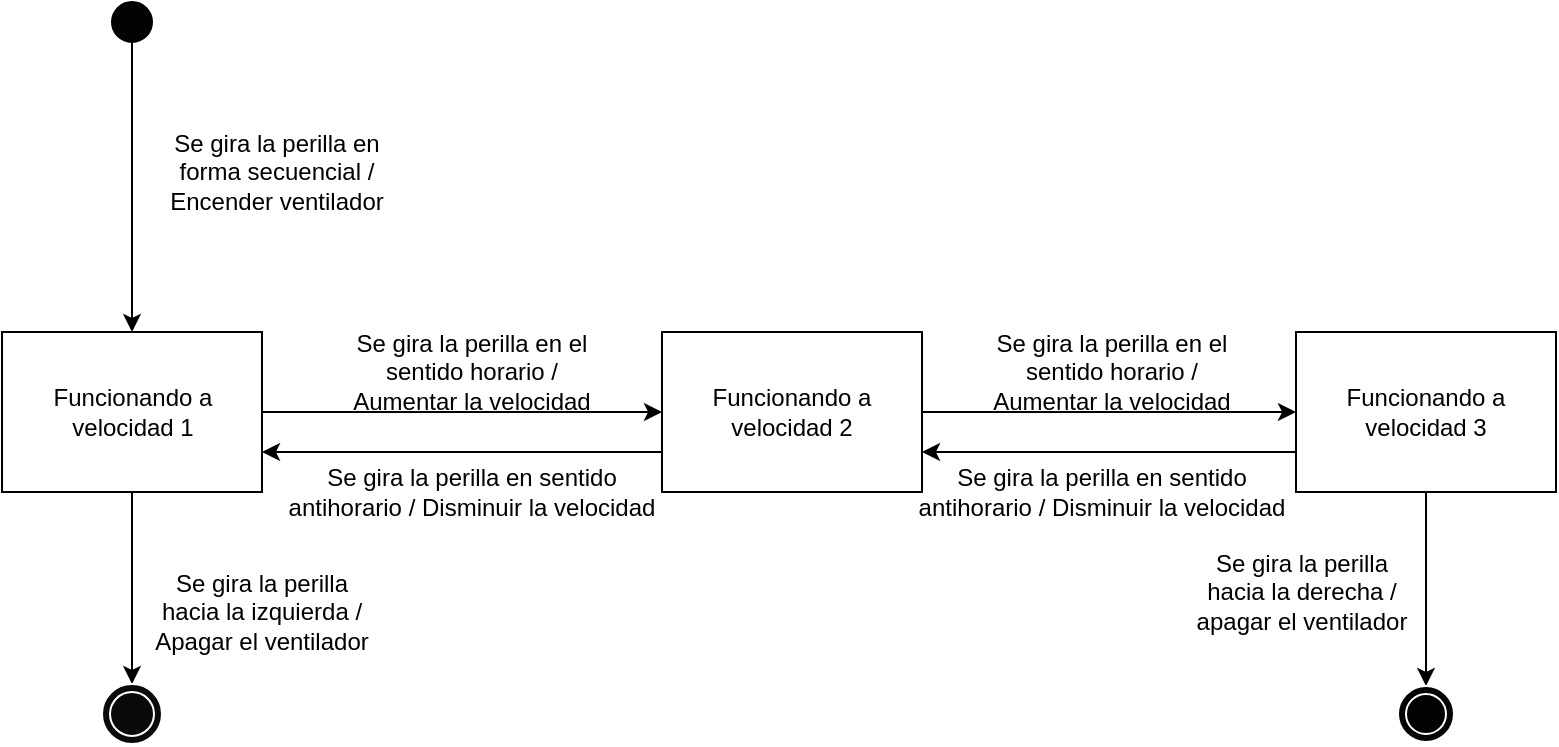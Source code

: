 <mxfile version="15.6.0" type="google" pages="10"><diagram id="SegL4mx_i2E2soLxX38Y" name="Ejercicio 4"><mxGraphModel dx="1342" dy="582" grid="1" gridSize="10" guides="1" tooltips="1" connect="1" arrows="1" fold="1" page="1" pageScale="1" pageWidth="827" pageHeight="1169" math="0" shadow="0"><root><mxCell id="0"/><mxCell id="1" parent="0"/><mxCell id="mHVDHj7mpKQKK6D0Y_Zv-1" value="" style="rounded=0;whiteSpace=wrap;html=1;" parent="1" vertex="1"><mxGeometry x="25" y="562" width="130" height="80" as="geometry"/></mxCell><mxCell id="1XNp9UiXdR7HBvB0qQX0-1" value="&lt;font style=&quot;vertical-align: inherit&quot;&gt;&lt;font style=&quot;vertical-align: inherit&quot;&gt;Se gira la perilla en forma secuencial / Encender ventilador&lt;/font&gt;&lt;/font&gt;" style="text;html=1;strokeColor=none;fillColor=none;align=center;verticalAlign=middle;whiteSpace=wrap;rounded=0;" parent="1" vertex="1"><mxGeometry x="100" y="472" width="125" height="20" as="geometry"/></mxCell><mxCell id="1XNp9UiXdR7HBvB0qQX0-4" value="" style="endArrow=classic;html=1;entryX=0.5;entryY=0;entryDx=0;entryDy=0;exitX=0.5;exitY=1;exitDx=0;exitDy=0;" parent="1" source="1XNp9UiXdR7HBvB0qQX0-5" target="mHVDHj7mpKQKK6D0Y_Zv-1" edge="1"><mxGeometry width="50" height="50" relative="1" as="geometry"><mxPoint x="135" y="522" as="sourcePoint"/><mxPoint x="195" y="522" as="targetPoint"/></mxGeometry></mxCell><mxCell id="1XNp9UiXdR7HBvB0qQX0-5" value="" style="ellipse;whiteSpace=wrap;html=1;aspect=fixed;fillColor=#030303;" parent="1" vertex="1"><mxGeometry x="80" y="397" width="20" height="20" as="geometry"/></mxCell><mxCell id="1XNp9UiXdR7HBvB0qQX0-6" value="Funcionando a velocidad 2" style="rounded=0;whiteSpace=wrap;html=1;" parent="1" vertex="1"><mxGeometry x="355" y="562" width="130" height="80" as="geometry"/></mxCell><mxCell id="1XNp9UiXdR7HBvB0qQX0-7" value="Funcionando a velocidad 3" style="rounded=0;whiteSpace=wrap;html=1;" parent="1" vertex="1"><mxGeometry x="672" y="562" width="130" height="80" as="geometry"/></mxCell><mxCell id="mHVDHj7mpKQKK6D0Y_Zv-7" value="&lt;font style=&quot;vertical-align: inherit&quot;&gt;&lt;font style=&quot;vertical-align: inherit&quot;&gt;Funcionando a velocidad 1&lt;/font&gt;&lt;/font&gt;" style="text;html=1;strokeColor=none;fillColor=none;align=center;verticalAlign=middle;whiteSpace=wrap;rounded=0;" parent="1" vertex="1"><mxGeometry x="47.5" y="592" width="85" height="20" as="geometry"/></mxCell><mxCell id="mHVDHj7mpKQKK6D0Y_Zv-8" value="" style="endArrow=classic;html=1;exitX=0;exitY=0.75;exitDx=0;exitDy=0;entryX=1;entryY=0.75;entryDx=0;entryDy=0;" parent="1" source="1XNp9UiXdR7HBvB0qQX0-6" target="mHVDHj7mpKQKK6D0Y_Zv-1" edge="1"><mxGeometry width="50" height="50" relative="1" as="geometry"><mxPoint x="165" y="602" as="sourcePoint"/><mxPoint x="295" y="702" as="targetPoint"/></mxGeometry></mxCell><mxCell id="1XNp9UiXdR7HBvB0qQX0-8" value="" style="endArrow=classic;html=1;exitX=1;exitY=0.5;exitDx=0;exitDy=0;entryX=0;entryY=0.5;entryDx=0;entryDy=0;" parent="1" source="mHVDHj7mpKQKK6D0Y_Zv-1" target="1XNp9UiXdR7HBvB0qQX0-6" edge="1"><mxGeometry width="50" height="50" relative="1" as="geometry"><mxPoint x="255" y="632" as="sourcePoint"/><mxPoint x="305" y="582" as="targetPoint"/></mxGeometry></mxCell><mxCell id="1XNp9UiXdR7HBvB0qQX0-10" value="" style="endArrow=classic;html=1;exitX=1;exitY=0.5;exitDx=0;exitDy=0;entryX=0;entryY=0.5;entryDx=0;entryDy=0;" parent="1" source="1XNp9UiXdR7HBvB0qQX0-6" target="1XNp9UiXdR7HBvB0qQX0-7" edge="1"><mxGeometry width="50" height="50" relative="1" as="geometry"><mxPoint x="165" y="612" as="sourcePoint"/><mxPoint x="365" y="612" as="targetPoint"/><Array as="points"/></mxGeometry></mxCell><mxCell id="mHVDHj7mpKQKK6D0Y_Zv-9" value="" style="endArrow=classic;html=1;entryX=1;entryY=0.75;entryDx=0;entryDy=0;entryPerimeter=0;exitX=0;exitY=0.75;exitDx=0;exitDy=0;" parent="1" source="1XNp9UiXdR7HBvB0qQX0-7" target="1XNp9UiXdR7HBvB0qQX0-6" edge="1"><mxGeometry width="50" height="50" relative="1" as="geometry"><mxPoint x="375" y="652" as="sourcePoint"/><mxPoint x="425" y="602" as="targetPoint"/></mxGeometry></mxCell><mxCell id="1XNp9UiXdR7HBvB0qQX0-12" value="" style="endArrow=classic;html=1;exitX=0.5;exitY=1;exitDx=0;exitDy=0;entryX=0.5;entryY=0;entryDx=0;entryDy=0;" parent="1" source="mHVDHj7mpKQKK6D0Y_Zv-1" target="1XNp9UiXdR7HBvB0qQX0-18" edge="1"><mxGeometry width="50" height="50" relative="1" as="geometry"><mxPoint x="235" y="642" as="sourcePoint"/><mxPoint x="94.375" y="732" as="targetPoint"/></mxGeometry></mxCell><mxCell id="1XNp9UiXdR7HBvB0qQX0-14" value="" style="endArrow=classic;html=1;exitX=0.5;exitY=1;exitDx=0;exitDy=0;entryX=0.5;entryY=0;entryDx=0;entryDy=0;" parent="1" source="1XNp9UiXdR7HBvB0qQX0-7" target="1XNp9UiXdR7HBvB0qQX0-19" edge="1"><mxGeometry width="50" height="50" relative="1" as="geometry"><mxPoint x="605" y="642" as="sourcePoint"/><mxPoint x="738.04" y="731.02" as="targetPoint"/><Array as="points"><mxPoint x="737" y="722"/></Array></mxGeometry></mxCell><mxCell id="mHVDHj7mpKQKK6D0Y_Zv-10" value="Se gira la perilla en sentido antihorario / Disminuir la velocidad" style="text;html=1;strokeColor=none;fillColor=none;align=center;verticalAlign=middle;whiteSpace=wrap;rounded=0;" parent="1" vertex="1"><mxGeometry x="165" y="632" width="190" height="20" as="geometry"/></mxCell><mxCell id="1XNp9UiXdR7HBvB0qQX0-15" value="Se gira la perilla en el sentido horario / Aumentar la velocidad" style="text;html=1;strokeColor=none;fillColor=none;align=center;verticalAlign=middle;whiteSpace=wrap;rounded=0;" parent="1" vertex="1"><mxGeometry x="515" y="572" width="130" height="20" as="geometry"/></mxCell><mxCell id="mHVDHj7mpKQKK6D0Y_Zv-12" value="Se gira la perilla en sentido antihorario / Disminuir la velocidad" style="text;html=1;strokeColor=none;fillColor=none;align=center;verticalAlign=middle;whiteSpace=wrap;rounded=0;" parent="1" vertex="1"><mxGeometry x="480" y="632" width="190" height="20" as="geometry"/></mxCell><mxCell id="1XNp9UiXdR7HBvB0qQX0-16" value="Se gira la perilla en el sentido horario / Aumentar la velocidad" style="text;html=1;strokeColor=none;fillColor=none;align=center;verticalAlign=middle;whiteSpace=wrap;rounded=0;" parent="1" vertex="1"><mxGeometry x="195" y="572" width="130" height="20" as="geometry"/></mxCell><mxCell id="1XNp9UiXdR7HBvB0qQX0-18" value="" style="ellipse;shape=doubleEllipse;whiteSpace=wrap;html=1;aspect=fixed;fillColor=#0A0A0A;strokeColor=#FFFFFF;" parent="1" vertex="1"><mxGeometry x="75" y="738" width="30" height="30" as="geometry"/></mxCell><mxCell id="1XNp9UiXdR7HBvB0qQX0-19" value="" style="ellipse;shape=doubleEllipse;whiteSpace=wrap;html=1;aspect=fixed;strokeColor=#FFFFFF;fillColor=#030303;" parent="1" vertex="1"><mxGeometry x="723" y="739" width="28" height="28" as="geometry"/></mxCell><mxCell id="mHVDHj7mpKQKK6D0Y_Zv-14" value="Se gira la perilla hacia la izquierda / Apagar el ventilador" style="text;html=1;strokeColor=none;fillColor=none;align=center;verticalAlign=middle;whiteSpace=wrap;rounded=0;" parent="1" vertex="1"><mxGeometry x="95" y="692" width="120" height="20" as="geometry"/></mxCell><mxCell id="1XNp9UiXdR7HBvB0qQX0-23" value="Se gira la perilla hacia la derecha / apagar el ventilador" style="text;html=1;strokeColor=none;fillColor=none;align=center;verticalAlign=middle;whiteSpace=wrap;rounded=0;" parent="1" vertex="1"><mxGeometry x="615" y="682" width="120" height="20" as="geometry"/></mxCell></root></mxGraphModel></diagram><diagram id="5L1Lxj3iti1J5I2aIzuu" name="Ejercicio 5"><mxGraphModel dx="1342" dy="582" grid="1" gridSize="10" guides="1" tooltips="1" connect="1" arrows="1" fold="1" page="1" pageScale="1" pageWidth="827" pageHeight="1169" math="0" shadow="0"><root><mxCell id="Rk8gxdzTKKpVH1Wefkm--0"/><mxCell id="Rk8gxdzTKKpVH1Wefkm--1" parent="Rk8gxdzTKKpVH1Wefkm--0"/><mxCell id="OnQzzez8RS5OUCBqCegw-20" value="Esperando selección" style="rounded=0;whiteSpace=wrap;html=1;" parent="Rk8gxdzTKKpVH1Wefkm--1" vertex="1"><mxGeometry x="732" y="280" width="130" height="80" as="geometry"/></mxCell><mxCell id="OnQzzez8RS5OUCBqCegw-0" value="&lt;font style=&quot;vertical-align: inherit&quot;&gt;&lt;font style=&quot;vertical-align: inherit&quot;&gt;Se selecciona &quot;Registrar Asistencia&quot; / Habilitar opciones&lt;/font&gt;&lt;/font&gt;" style="text;html=1;strokeColor=none;fillColor=none;align=center;verticalAlign=middle;whiteSpace=wrap;rounded=0;" parent="Rk8gxdzTKKpVH1Wefkm--1" vertex="1"><mxGeometry x="802" y="200" width="125" height="20" as="geometry"/></mxCell><mxCell id="OnQzzez8RS5OUCBqCegw-1" value="" style="endArrow=classic;html=1;entryX=0.5;entryY=0;entryDx=0;entryDy=0;exitX=0.5;exitY=1;exitDx=0;exitDy=0;" parent="Rk8gxdzTKKpVH1Wefkm--1" source="OnQzzez8RS5OUCBqCegw-2" target="OnQzzez8RS5OUCBqCegw-20" edge="1"><mxGeometry width="50" height="50" relative="1" as="geometry"><mxPoint x="365" y="351" as="sourcePoint"/><mxPoint x="320" y="391" as="targetPoint"/></mxGeometry></mxCell><mxCell id="OnQzzez8RS5OUCBqCegw-2" value="" style="ellipse;whiteSpace=wrap;html=1;aspect=fixed;fillColor=#030303;" parent="Rk8gxdzTKKpVH1Wefkm--1" vertex="1"><mxGeometry x="787" y="130" width="20" height="20" as="geometry"/></mxCell><mxCell id="OnQzzez8RS5OUCBqCegw-3" value="Registrando por tarjeta" style="rounded=0;whiteSpace=wrap;html=1;" parent="Rk8gxdzTKKpVH1Wefkm--1" vertex="1"><mxGeometry x="350" y="431" width="130" height="80" as="geometry"/></mxCell><mxCell id="OnQzzez8RS5OUCBqCegw-8" value="" style="endArrow=classic;html=1;exitX=0.75;exitY=1;exitDx=0;exitDy=0;entryX=0.5;entryY=0;entryDx=0;entryDy=0;" parent="Rk8gxdzTKKpVH1Wefkm--1" source="OnQzzez8RS5OUCBqCegw-20" target="OnQzzez8RS5OUCBqCegw-49" edge="1"><mxGeometry width="50" height="50" relative="1" as="geometry"><mxPoint x="395" y="441" as="sourcePoint"/><mxPoint x="1197" y="431" as="targetPoint"/><Array as="points"/></mxGeometry></mxCell><mxCell id="OnQzzez8RS5OUCBqCegw-17" value="" style="ellipse;shape=doubleEllipse;whiteSpace=wrap;html=1;aspect=fixed;strokeColor=#FFFFFF;fillColor=#030303;" parent="Rk8gxdzTKKpVH1Wefkm--1" vertex="1"><mxGeometry x="400" y="829" width="28" height="28" as="geometry"/></mxCell><mxCell id="OnQzzez8RS5OUCBqCegw-24" value="" style="endArrow=classic;html=1;exitX=0.25;exitY=1;exitDx=0;exitDy=0;entryX=0.5;entryY=0;entryDx=0;entryDy=0;" parent="Rk8gxdzTKKpVH1Wefkm--1" source="OnQzzez8RS5OUCBqCegw-20" target="OnQzzez8RS5OUCBqCegw-3" edge="1"><mxGeometry width="50" height="50" relative="1" as="geometry"><mxPoint x="657.5" y="379" as="sourcePoint"/><mxPoint x="420" y="429" as="targetPoint"/><Array as="points"/></mxGeometry></mxCell><mxCell id="_N-7Wxu1zaIEgX2_pRm7-0" value="&lt;font style=&quot;vertical-align: inherit&quot;&gt;&lt;font style=&quot;vertical-align: inherit&quot;&gt;Se selecciona &quot;Registro por tarjeta&quot;/ Habilitar lector de tarjeta&lt;/font&gt;&lt;/font&gt;" style="text;html=1;strokeColor=none;fillColor=none;align=center;verticalAlign=middle;whiteSpace=wrap;rounded=0;" parent="Rk8gxdzTKKpVH1Wefkm--1" vertex="1"><mxGeometry x="390" y="369" width="145" height="20" as="geometry"/></mxCell><mxCell id="_N-7Wxu1zaIEgX2_pRm7-2" value="Validando tarjeta" style="rounded=0;whiteSpace=wrap;html=1;" parent="Rk8gxdzTKKpVH1Wefkm--1" vertex="1"><mxGeometry x="350" y="599" width="130" height="80" as="geometry"/></mxCell><mxCell id="_N-7Wxu1zaIEgX2_pRm7-3" value="" style="endArrow=classic;html=1;exitX=0.5;exitY=1;exitDx=0;exitDy=0;" parent="Rk8gxdzTKKpVH1Wefkm--1" source="OnQzzez8RS5OUCBqCegw-3" target="_N-7Wxu1zaIEgX2_pRm7-2" edge="1"><mxGeometry width="50" height="50" relative="1" as="geometry"><mxPoint x="592.5" y="379" as="sourcePoint"/><mxPoint x="425" y="441" as="targetPoint"/><Array as="points"/></mxGeometry></mxCell><mxCell id="_N-7Wxu1zaIEgX2_pRm7-4" value="&lt;font style=&quot;vertical-align: inherit&quot;&gt;&lt;font style=&quot;vertical-align: inherit&quot;&gt;Se pasa la tarjeta por el lector&lt;/font&gt;&lt;/font&gt;" style="text;html=1;strokeColor=none;fillColor=none;align=center;verticalAlign=middle;whiteSpace=wrap;rounded=0;" parent="Rk8gxdzTKKpVH1Wefkm--1" vertex="1"><mxGeometry x="420" y="539" width="145" height="20" as="geometry"/></mxCell><mxCell id="_N-7Wxu1zaIEgX2_pRm7-5" value="Esperando código" style="rounded=0;whiteSpace=wrap;html=1;" parent="Rk8gxdzTKKpVH1Wefkm--1" vertex="1"><mxGeometry x="640" y="599" width="130" height="80" as="geometry"/></mxCell><mxCell id="_N-7Wxu1zaIEgX2_pRm7-6" value="" style="endArrow=classic;html=1;exitX=1;exitY=0.5;exitDx=0;exitDy=0;entryX=0;entryY=0.5;entryDx=0;entryDy=0;" parent="Rk8gxdzTKKpVH1Wefkm--1" source="_N-7Wxu1zaIEgX2_pRm7-2" target="_N-7Wxu1zaIEgX2_pRm7-5" edge="1"><mxGeometry width="50" height="50" relative="1" as="geometry"><mxPoint x="420" y="679" as="sourcePoint"/><mxPoint x="420" y="767" as="targetPoint"/><Array as="points"/></mxGeometry></mxCell><mxCell id="OnQzzez8RS5OUCBqCegw-26" value="Se terminó la validación [Validación correcta]/Habilitar teclado" style="text;html=1;strokeColor=none;fillColor=none;align=center;verticalAlign=middle;whiteSpace=wrap;rounded=0;" parent="Rk8gxdzTKKpVH1Wefkm--1" vertex="1"><mxGeometry x="480" y="599" width="145" height="20" as="geometry"/></mxCell><mxCell id="OnQzzez8RS5OUCBqCegw-27" value="Se terminó la validación[validación incorrecta] / mostrar mensaje de error" style="text;html=1;strokeColor=none;fillColor=none;align=center;verticalAlign=middle;whiteSpace=wrap;rounded=0;" parent="Rk8gxdzTKKpVH1Wefkm--1" vertex="1"><mxGeometry x="310" y="749" width="90" height="20" as="geometry"/></mxCell><mxCell id="_N-7Wxu1zaIEgX2_pRm7-7" value="Se ingresa digito [Cantidad dígitos &amp;lt; 4]/&lt;br&gt;Incrementar cantidad de dígitos.&amp;nbsp;" style="text;html=1;strokeColor=none;fillColor=none;align=center;verticalAlign=middle;whiteSpace=wrap;rounded=0;" parent="Rk8gxdzTKKpVH1Wefkm--1" vertex="1"><mxGeometry x="809" y="679" width="123" height="20" as="geometry"/></mxCell><mxCell id="OnQzzez8RS5OUCBqCegw-36" value="" style="endArrow=classic;html=1;exitX=0.5;exitY=1;exitDx=0;exitDy=0;entryX=1;entryY=0.5;entryDx=0;entryDy=0;" parent="Rk8gxdzTKKpVH1Wefkm--1" source="_N-7Wxu1zaIEgX2_pRm7-5" target="_N-7Wxu1zaIEgX2_pRm7-5" edge="1"><mxGeometry width="50" height="50" relative="1" as="geometry"><mxPoint x="720" y="799" as="sourcePoint"/><mxPoint x="770" y="749" as="targetPoint"/><Array as="points"><mxPoint x="705" y="729"/><mxPoint x="810" y="729"/><mxPoint x="810" y="639"/></Array></mxGeometry></mxCell><mxCell id="_N-7Wxu1zaIEgX2_pRm7-9" value="Comprobando tarjeta" style="rounded=0;whiteSpace=wrap;html=1;" parent="Rk8gxdzTKKpVH1Wefkm--1" vertex="1"><mxGeometry x="640" y="799" width="130" height="80" as="geometry"/></mxCell><mxCell id="_N-7Wxu1zaIEgX2_pRm7-11" value="Se introduce un código incorrecto [Cantidad de intentos &amp;lt; 3 ]" style="text;html=1;strokeColor=none;fillColor=none;align=center;verticalAlign=middle;whiteSpace=wrap;rounded=0;" parent="Rk8gxdzTKKpVH1Wefkm--1" vertex="1"><mxGeometry x="495" y="760" width="145" height="20" as="geometry"/></mxCell><mxCell id="_N-7Wxu1zaIEgX2_pRm7-12" value="" style="endArrow=classic;html=1;entryX=0;entryY=1;entryDx=0;entryDy=0;exitX=0;exitY=0;exitDx=0;exitDy=0;" parent="Rk8gxdzTKKpVH1Wefkm--1" source="_N-7Wxu1zaIEgX2_pRm7-9" target="_N-7Wxu1zaIEgX2_pRm7-5" edge="1"><mxGeometry width="50" height="50" relative="1" as="geometry"><mxPoint x="590" y="749" as="sourcePoint"/><mxPoint x="640" y="699" as="targetPoint"/></mxGeometry></mxCell><mxCell id="_N-7Wxu1zaIEgX2_pRm7-14" value="Se ingresa dígito [Cantidad de dígitos = 4/] Incrementar cantidad de intentos" style="text;html=1;strokeColor=none;fillColor=none;align=center;verticalAlign=middle;whiteSpace=wrap;rounded=0;" parent="Rk8gxdzTKKpVH1Wefkm--1" vertex="1"><mxGeometry x="677" y="760" width="145" height="20" as="geometry"/></mxCell><mxCell id="OnQzzez8RS5OUCBqCegw-41" value="" style="endArrow=classic;html=1;entryX=0.5;entryY=0;entryDx=0;entryDy=0;" parent="Rk8gxdzTKKpVH1Wefkm--1" edge="1"><mxGeometry width="50" height="50" relative="1" as="geometry"><mxPoint x="414.789" y="679" as="sourcePoint"/><mxPoint x="414" y="829" as="targetPoint"/><Array as="points"/></mxGeometry></mxCell><mxCell id="_N-7Wxu1zaIEgX2_pRm7-15" value="Se introduce un código incorrecto [Cantidad de intentos =3]&lt;br&gt;/Anular la operación, retornar tarjeta, mostrar mensaje de error y emitir pitido" style="text;html=1;strokeColor=none;fillColor=none;align=center;verticalAlign=middle;whiteSpace=wrap;rounded=0;" parent="Rk8gxdzTKKpVH1Wefkm--1" vertex="1"><mxGeometry x="795.5" y="879" width="150" height="20" as="geometry"/></mxCell><mxCell id="OnQzzez8RS5OUCBqCegw-49" value="Registrando por huella dactilar" style="rounded=0;whiteSpace=wrap;html=1;" parent="Rk8gxdzTKKpVH1Wefkm--1" vertex="1"><mxGeometry x="1132" y="431" width="130" height="80" as="geometry"/></mxCell><mxCell id="OnQzzez8RS5OUCBqCegw-50" value="Comprobando huella dactilar" style="rounded=0;whiteSpace=wrap;html=1;" parent="Rk8gxdzTKKpVH1Wefkm--1" vertex="1"><mxGeometry x="1132" y="619" width="130" height="80" as="geometry"/></mxCell><mxCell id="OnQzzez8RS5OUCBqCegw-51" value="" style="endArrow=classic;html=1;exitX=0.5;exitY=1;exitDx=0;exitDy=0;entryX=0.5;entryY=0;entryDx=0;entryDy=0;" parent="Rk8gxdzTKKpVH1Wefkm--1" source="OnQzzez8RS5OUCBqCegw-49" target="OnQzzez8RS5OUCBqCegw-50" edge="1"><mxGeometry width="50" height="50" relative="1" as="geometry"><mxPoint x="839.5" y="370" as="sourcePoint"/><mxPoint x="1207" y="441" as="targetPoint"/><Array as="points"/></mxGeometry></mxCell><mxCell id="OnQzzez8RS5OUCBqCegw-53" value="&lt;font style=&quot;vertical-align: inherit&quot;&gt;&lt;font style=&quot;vertical-align: inherit&quot;&gt;Se presiona el dedo sobre el scanner&lt;/font&gt;&lt;/font&gt;" style="text;html=1;strokeColor=none;fillColor=none;align=center;verticalAlign=middle;whiteSpace=wrap;rounded=0;" parent="Rk8gxdzTKKpVH1Wefkm--1" vertex="1"><mxGeometry x="1192" y="550" width="141" height="20" as="geometry"/></mxCell><mxCell id="OnQzzez8RS5OUCBqCegw-54" value="" style="endArrow=classic;html=1;entryX=0.25;entryY=0;entryDx=0;entryDy=0;exitX=0.25;exitY=1;exitDx=0;exitDy=0;" parent="Rk8gxdzTKKpVH1Wefkm--1" edge="1"><mxGeometry width="50" height="50" relative="1" as="geometry"><mxPoint x="672.5" y="679.0" as="sourcePoint"/><mxPoint x="672.5" y="799.0" as="targetPoint"/></mxGeometry></mxCell><mxCell id="OnQzzez8RS5OUCBqCegw-56" value="" style="endArrow=classic;html=1;exitX=0.5;exitY=1;exitDx=0;exitDy=0;entryX=0.5;entryY=0;entryDx=0;entryDy=0;" parent="Rk8gxdzTKKpVH1Wefkm--1" target="_N-7Wxu1zaIEgX2_pRm7-28" edge="1"><mxGeometry width="50" height="50" relative="1" as="geometry"><mxPoint x="705" y="879.0" as="sourcePoint"/><mxPoint x="705" y="1010" as="targetPoint"/><Array as="points"><mxPoint x="705" y="950"/></Array></mxGeometry></mxCell><mxCell id="OnQzzez8RS5OUCBqCegw-57" value="" style="endArrow=classic;html=1;exitX=0.75;exitY=1;exitDx=0;exitDy=0;" parent="Rk8gxdzTKKpVH1Wefkm--1" source="OnQzzez8RS5OUCBqCegw-50" edge="1"><mxGeometry width="50" height="50" relative="1" as="geometry"><mxPoint x="715" y="889.0" as="sourcePoint"/><mxPoint x="1230" y="1024" as="targetPoint"/><Array as="points"><mxPoint x="1230" y="1024"/></Array></mxGeometry></mxCell><mxCell id="OnQzzez8RS5OUCBqCegw-58" value="&lt;font style=&quot;vertical-align: inherit&quot;&gt;&lt;font style=&quot;vertical-align: inherit&quot;&gt;Se selecciona &quot;Registro por huella digital&quot; / Habilitar scanner de huella dactilar&lt;/font&gt;&lt;/font&gt;" style="text;html=1;strokeColor=none;fillColor=none;align=center;verticalAlign=middle;whiteSpace=wrap;rounded=0;" parent="Rk8gxdzTKKpVH1Wefkm--1" vertex="1"><mxGeometry x="981" y="369" width="231" height="20" as="geometry"/></mxCell><mxCell id="_N-7Wxu1zaIEgX2_pRm7-23" value="" style="endArrow=classic;html=1;exitX=0.25;exitY=1;exitDx=0;exitDy=0;" parent="Rk8gxdzTKKpVH1Wefkm--1" source="OnQzzez8RS5OUCBqCegw-50" edge="1"><mxGeometry width="50" height="50" relative="1" as="geometry"><mxPoint x="1192" y="700" as="sourcePoint"/><mxPoint x="1090" y="790" as="targetPoint"/><Array as="points"><mxPoint x="1165" y="790"/></Array></mxGeometry></mxCell><mxCell id="_N-7Wxu1zaIEgX2_pRm7-25" value="Se terminó la validación de la huella dactilar [validación incorrecta]/ Mostrar mensaje de error y emitir pitido" style="text;html=1;strokeColor=none;fillColor=none;align=center;verticalAlign=middle;whiteSpace=wrap;rounded=0;" parent="Rk8gxdzTKKpVH1Wefkm--1" vertex="1"><mxGeometry x="1047" y="825" width="145" height="20" as="geometry"/></mxCell><mxCell id="_N-7Wxu1zaIEgX2_pRm7-26" value="Se terminó la validación de la tarjeta[validación correcta] / Mostrar mensaje de éxito, fecha y hora" style="text;html=1;strokeColor=none;fillColor=none;align=center;verticalAlign=middle;whiteSpace=wrap;rounded=0;" parent="Rk8gxdzTKKpVH1Wefkm--1" vertex="1"><mxGeometry x="550" y="940" width="145" height="20" as="geometry"/></mxCell><mxCell id="_N-7Wxu1zaIEgX2_pRm7-28" value="" style="ellipse;shape=doubleEllipse;whiteSpace=wrap;html=1;aspect=fixed;strokeColor=#FFFFFF;fillColor=#030303;" parent="Rk8gxdzTKKpVH1Wefkm--1" vertex="1"><mxGeometry x="691" y="1020" width="28" height="28" as="geometry"/></mxCell><mxCell id="OnQzzez8RS5OUCBqCegw-60" value="" style="endArrow=classic;html=1;" parent="Rk8gxdzTKKpVH1Wefkm--1" edge="1"><mxGeometry width="50" height="50" relative="1" as="geometry"><mxPoint x="773" y="839" as="sourcePoint"/><mxPoint x="960" y="839" as="targetPoint"/></mxGeometry></mxCell><mxCell id="OnQzzez8RS5OUCBqCegw-62" value="" style="ellipse;shape=doubleEllipse;whiteSpace=wrap;html=1;aspect=fixed;strokeColor=#FFFFFF;fillColor=#030303;" parent="Rk8gxdzTKKpVH1Wefkm--1" vertex="1"><mxGeometry x="1060" y="771" width="28" height="28" as="geometry"/></mxCell><mxCell id="OnQzzez8RS5OUCBqCegw-65" value="" style="ellipse;shape=doubleEllipse;whiteSpace=wrap;html=1;aspect=fixed;strokeColor=#FFFFFF;fillColor=#030303;" parent="Rk8gxdzTKKpVH1Wefkm--1" vertex="1"><mxGeometry x="959" y="825" width="28" height="28" as="geometry"/></mxCell><mxCell id="FtXVWKm74ppG9zg9PE0H-0" value="Se terminó la validación de la huella dactilar [validación correcta]/ Mostrar mensaje de éxito, fecha y hora" style="text;html=1;strokeColor=none;fillColor=none;align=center;verticalAlign=middle;whiteSpace=wrap;rounded=0;" parent="Rk8gxdzTKKpVH1Wefkm--1" vertex="1"><mxGeometry x="1080" y="940" width="145" height="20" as="geometry"/></mxCell><mxCell id="FtXVWKm74ppG9zg9PE0H-1" value="" style="ellipse;shape=doubleEllipse;whiteSpace=wrap;html=1;aspect=fixed;strokeColor=#FFFFFF;fillColor=#030303;" parent="Rk8gxdzTKKpVH1Wefkm--1" vertex="1"><mxGeometry x="1213" y="1020" width="28" height="28" as="geometry"/></mxCell></root></mxGraphModel></diagram><diagram id="PLg3huW2rlfL_qvBsXlv" name="Ejercicio 6"><mxGraphModel dx="1001" dy="817" grid="1" gridSize="10" guides="1" tooltips="1" connect="1" arrows="1" fold="1" page="1" pageScale="1" pageWidth="827" pageHeight="1169" math="0" shadow="0"><root><mxCell id="cjlowamRa_3XJ3G_jho_-0"/><mxCell id="cjlowamRa_3XJ3G_jho_-1" parent="cjlowamRa_3XJ3G_jho_-0"/><mxCell id="isRQfSrH1mkU366ME1f7-0" value="" style="rounded=0;whiteSpace=wrap;html=1;" vertex="1" parent="cjlowamRa_3XJ3G_jho_-1"><mxGeometry x="278" y="510" width="130" height="80" as="geometry"/></mxCell><mxCell id="isRQfSrH1mkU366ME1f7-1" value="&lt;font style=&quot;vertical-align: inherit&quot;&gt;&lt;font style=&quot;vertical-align: inherit&quot;&gt;Se crea un personaje / inicializar energía en 100%&lt;/font&gt;&lt;/font&gt;" style="text;html=1;strokeColor=none;fillColor=none;align=center;verticalAlign=middle;whiteSpace=wrap;rounded=0;" vertex="1" parent="cjlowamRa_3XJ3G_jho_-1"><mxGeometry x="348" y="440" width="125" height="20" as="geometry"/></mxCell><mxCell id="isRQfSrH1mkU366ME1f7-2" value="" style="endArrow=classic;html=1;entryX=0.5;entryY=0;entryDx=0;entryDy=0;exitX=0.5;exitY=1;exitDx=0;exitDy=0;" edge="1" parent="cjlowamRa_3XJ3G_jho_-1" source="isRQfSrH1mkU366ME1f7-3" target="isRQfSrH1mkU366ME1f7-0"><mxGeometry width="50" height="50" relative="1" as="geometry"><mxPoint x="135" y="522" as="sourcePoint"/><mxPoint x="195" y="522" as="targetPoint"/></mxGeometry></mxCell><mxCell id="isRQfSrH1mkU366ME1f7-3" value="" style="ellipse;whiteSpace=wrap;html=1;aspect=fixed;fillColor=#030303;" vertex="1" parent="cjlowamRa_3XJ3G_jho_-1"><mxGeometry x="333" y="370" width="20" height="20" as="geometry"/></mxCell><mxCell id="isRQfSrH1mkU366ME1f7-4" value="Huyendo" style="rounded=0;whiteSpace=wrap;html=1;" vertex="1" parent="cjlowamRa_3XJ3G_jho_-1"><mxGeometry x="240" y="820" width="130" height="80" as="geometry"/></mxCell><mxCell id="isRQfSrH1mkU366ME1f7-5" value="Combatiendo" style="rounded=0;whiteSpace=wrap;html=1;" vertex="1" parent="cjlowamRa_3XJ3G_jho_-1"><mxGeometry x="608" y="820" width="130" height="80" as="geometry"/></mxCell><mxCell id="isRQfSrH1mkU366ME1f7-6" value="&lt;font style=&quot;vertical-align: inherit&quot;&gt;&lt;font style=&quot;vertical-align: inherit&quot;&gt;Vigilando&lt;/font&gt;&lt;/font&gt;" style="text;html=1;strokeColor=none;fillColor=none;align=center;verticalAlign=middle;whiteSpace=wrap;rounded=0;" vertex="1" parent="cjlowamRa_3XJ3G_jho_-1"><mxGeometry x="300.5" y="540" width="85" height="20" as="geometry"/></mxCell><mxCell id="isRQfSrH1mkU366ME1f7-7" value="" style="endArrow=classic;html=1;exitX=0.75;exitY=0;exitDx=0;exitDy=0;entryX=0.5;entryY=1;entryDx=0;entryDy=0;" edge="1" parent="cjlowamRa_3XJ3G_jho_-1" source="isRQfSrH1mkU366ME1f7-4" target="isRQfSrH1mkU366ME1f7-0"><mxGeometry width="50" height="50" relative="1" as="geometry"><mxPoint x="165" y="602" as="sourcePoint"/><mxPoint x="380" y="590" as="targetPoint"/></mxGeometry></mxCell><mxCell id="isRQfSrH1mkU366ME1f7-8" value="" style="endArrow=classic;html=1;exitX=0.25;exitY=0;exitDx=0;exitDy=0;entryX=0;entryY=0.5;entryDx=0;entryDy=0;" edge="1" parent="cjlowamRa_3XJ3G_jho_-1" source="isRQfSrH1mkU366ME1f7-4" target="isRQfSrH1mkU366ME1f7-4"><mxGeometry width="50" height="50" relative="1" as="geometry"><mxPoint x="255" y="632" as="sourcePoint"/><mxPoint x="180" y="820" as="targetPoint"/><Array as="points"><mxPoint x="270" y="770"/><mxPoint x="190" y="770"/><mxPoint x="190" y="860"/></Array></mxGeometry></mxCell><mxCell id="isRQfSrH1mkU366ME1f7-9" value="" style="endArrow=classic;html=1;entryX=0.75;entryY=1;entryDx=0;entryDy=0;exitX=0;exitY=0.25;exitDx=0;exitDy=0;" edge="1" parent="cjlowamRa_3XJ3G_jho_-1" source="isRQfSrH1mkU366ME1f7-5" target="isRQfSrH1mkU366ME1f7-0"><mxGeometry width="50" height="50" relative="1" as="geometry"><mxPoint x="530" y="770" as="sourcePoint"/><mxPoint x="250" y="870" as="targetPoint"/><Array as="points"><mxPoint x="376" y="840"/></Array></mxGeometry></mxCell><mxCell id="isRQfSrH1mkU366ME1f7-10" value="" style="endArrow=classic;html=1;entryX=1;entryY=0.75;entryDx=0;entryDy=0;entryPerimeter=0;exitX=0;exitY=0.75;exitDx=0;exitDy=0;" edge="1" parent="cjlowamRa_3XJ3G_jho_-1" source="isRQfSrH1mkU366ME1f7-5" target="isRQfSrH1mkU366ME1f7-4"><mxGeometry width="50" height="50" relative="1" as="geometry"><mxPoint x="260" y="910" as="sourcePoint"/><mxPoint x="310" y="860" as="targetPoint"/></mxGeometry></mxCell><mxCell id="isRQfSrH1mkU366ME1f7-12" value="" style="endArrow=classic;html=1;exitX=0.5;exitY=1;exitDx=0;exitDy=0;entryX=1;entryY=0.5;entryDx=0;entryDy=0;" edge="1" parent="cjlowamRa_3XJ3G_jho_-1" source="isRQfSrH1mkU366ME1f7-5" target="isRQfSrH1mkU366ME1f7-5"><mxGeometry width="50" height="50" relative="1" as="geometry"><mxPoint x="490" y="900" as="sourcePoint"/><mxPoint x="623.04" y="989.02" as="targetPoint"/><Array as="points"><mxPoint x="673" y="950"/><mxPoint x="760" y="950"/><mxPoint x="760" y="860"/></Array></mxGeometry></mxCell><mxCell id="isRQfSrH1mkU366ME1f7-13" value="Se pierde de vista al enemigo / recuperar 30% de energía" style="text;html=1;strokeColor=none;fillColor=none;align=center;verticalAlign=middle;whiteSpace=wrap;rounded=0;" vertex="1" parent="cjlowamRa_3XJ3G_jho_-1"><mxGeometry x="143" y="650" width="190" height="20" as="geometry"/></mxCell><mxCell id="isRQfSrH1mkU366ME1f7-14" value="Se gana el combate / recuperar 50% de energía" style="text;html=1;strokeColor=none;fillColor=none;align=center;verticalAlign=middle;whiteSpace=wrap;rounded=0;" vertex="1" parent="cjlowamRa_3XJ3G_jho_-1"><mxGeometry x="420" y="810" width="147" height="20" as="geometry"/></mxCell><mxCell id="isRQfSrH1mkU366ME1f7-15" value="Se recibe un golpe [energía igual a 30%] / reducir energía un 10% y guardar arma" style="text;html=1;strokeColor=none;fillColor=none;align=center;verticalAlign=middle;whiteSpace=wrap;rounded=0;" vertex="1" parent="cjlowamRa_3XJ3G_jho_-1"><mxGeometry x="388" y="890" width="190" height="20" as="geometry"/></mxCell><mxCell id="isRQfSrH1mkU366ME1f7-16" value="Se detecta un enemigo [enemigo dentro] / sacar espada" style="text;html=1;strokeColor=none;fillColor=none;align=center;verticalAlign=middle;whiteSpace=wrap;rounded=0;" vertex="1" parent="cjlowamRa_3XJ3G_jho_-1"><mxGeometry x="460" y="585" width="130" height="20" as="geometry"/></mxCell><mxCell id="isRQfSrH1mkU366ME1f7-18" value="" style="ellipse;shape=doubleEllipse;whiteSpace=wrap;html=1;aspect=fixed;strokeColor=#FFFFFF;fillColor=#030303;" vertex="1" parent="cjlowamRa_3XJ3G_jho_-1"><mxGeometry x="291" y="1020" width="28" height="28" as="geometry"/></mxCell><mxCell id="isRQfSrH1mkU366ME1f7-20" value="Se recibe un golpe[energia mayor a 30%] / reducir energia un 10%" style="text;html=1;strokeColor=none;fillColor=none;align=center;verticalAlign=middle;whiteSpace=wrap;rounded=0;" vertex="1" parent="cjlowamRa_3XJ3G_jho_-1"><mxGeometry x="659" y="977" width="141" height="20" as="geometry"/></mxCell><mxCell id="isRQfSrH1mkU366ME1f7-23" value="Se recibe un golpe[energía mayor a 10%] / reducir 10% de energía" style="text;html=1;strokeColor=none;fillColor=none;align=center;verticalAlign=middle;whiteSpace=wrap;rounded=0;" vertex="1" parent="cjlowamRa_3XJ3G_jho_-1"><mxGeometry x="143" y="740" width="190" height="20" as="geometry"/></mxCell><mxCell id="isRQfSrH1mkU366ME1f7-26" value="" style="endArrow=classic;html=1;entryX=0.25;entryY=0;entryDx=0;entryDy=0;exitX=1;exitY=0.75;exitDx=0;exitDy=0;" edge="1" parent="cjlowamRa_3XJ3G_jho_-1"><mxGeometry width="50" height="50" relative="1" as="geometry"><mxPoint x="408" y="570" as="sourcePoint"/><mxPoint x="640.5" y="820" as="targetPoint"/><Array as="points"><mxPoint x="641" y="570"/></Array></mxGeometry></mxCell><mxCell id="isRQfSrH1mkU366ME1f7-27" value="" style="endArrow=classic;html=1;entryX=0.5;entryY=0;entryDx=0;entryDy=0;exitX=1.015;exitY=0.375;exitDx=0;exitDy=0;exitPerimeter=0;" edge="1" parent="cjlowamRa_3XJ3G_jho_-1" source="isRQfSrH1mkU366ME1f7-0" target="isRQfSrH1mkU366ME1f7-5"><mxGeometry width="50" height="50" relative="1" as="geometry"><mxPoint x="442" y="540" as="sourcePoint"/><mxPoint x="674.5" y="790" as="targetPoint"/><Array as="points"><mxPoint x="675" y="540"/></Array></mxGeometry></mxCell><mxCell id="isRQfSrH1mkU366ME1f7-28" value="Se detecta un enemigo [enemigo fuera] / sacar arco y flecha" style="text;html=1;strokeColor=none;fillColor=none;align=center;verticalAlign=middle;whiteSpace=wrap;rounded=0;" vertex="1" parent="cjlowamRa_3XJ3G_jho_-1"><mxGeometry x="500" y="510" width="130" height="20" as="geometry"/></mxCell><mxCell id="isRQfSrH1mkU366ME1f7-29" value="" style="endArrow=classic;html=1;exitX=0.5;exitY=1;exitDx=0;exitDy=0;entryX=0.5;entryY=0;entryDx=0;entryDy=0;" edge="1" parent="cjlowamRa_3XJ3G_jho_-1" source="isRQfSrH1mkU366ME1f7-4" target="isRQfSrH1mkU366ME1f7-18"><mxGeometry width="50" height="50" relative="1" as="geometry"><mxPoint x="370" y="1150" as="sourcePoint"/><mxPoint x="375.5" y="920" as="targetPoint"/></mxGeometry></mxCell><mxCell id="isRQfSrH1mkU366ME1f7-30" value="Se recibe un golpe [energía igual a 10%] / reducir energía un 10% y eliminar personaje" style="text;html=1;strokeColor=none;fillColor=none;align=center;verticalAlign=middle;whiteSpace=wrap;rounded=0;" vertex="1" parent="cjlowamRa_3XJ3G_jho_-1"><mxGeometry x="310" y="960" width="190" height="20" as="geometry"/></mxCell></root></mxGraphModel></diagram><diagram id="IVnHR_t2O3zJTy4gjAzu" name="Ejercicio 7"><mxGraphModel dx="1342" dy="582" grid="1" gridSize="10" guides="1" tooltips="1" connect="1" arrows="1" fold="1" page="1" pageScale="1" pageWidth="827" pageHeight="1169" math="0" shadow="0"><root><mxCell id="t6A0Zm10zQdfnTBf4nXa-0"/><mxCell id="t6A0Zm10zQdfnTBf4nXa-1" parent="t6A0Zm10zQdfnTBf4nXa-0"/><mxCell id="_7r0e3C-IwxaX1hMi6yO-0" value="Esperando selección" style="rounded=0;whiteSpace=wrap;html=1;" parent="t6A0Zm10zQdfnTBf4nXa-1" vertex="1"><mxGeometry x="760" y="260" width="130" height="80" as="geometry"/></mxCell><mxCell id="_7r0e3C-IwxaX1hMi6yO-1" value="&lt;font style=&quot;vertical-align: inherit&quot;&gt;&lt;font style=&quot;vertical-align: inherit&quot;&gt;Se selecciona la opcion &quot;Nuevo Votante&quot; / presentar las dos opciones de voto&lt;/font&gt;&lt;/font&gt;" style="text;html=1;strokeColor=none;fillColor=none;align=center;verticalAlign=middle;whiteSpace=wrap;rounded=0;" parent="t6A0Zm10zQdfnTBf4nXa-1" vertex="1"><mxGeometry x="830" y="190" width="160" height="20" as="geometry"/></mxCell><mxCell id="_7r0e3C-IwxaX1hMi6yO-2" value="" style="endArrow=classic;html=1;entryX=0.5;entryY=0;entryDx=0;entryDy=0;exitX=0.5;exitY=1;exitDx=0;exitDy=0;" parent="t6A0Zm10zQdfnTBf4nXa-1" source="_7r0e3C-IwxaX1hMi6yO-3" target="_7r0e3C-IwxaX1hMi6yO-0" edge="1"><mxGeometry width="50" height="50" relative="1" as="geometry"><mxPoint x="617" y="272" as="sourcePoint"/><mxPoint x="677" y="272" as="targetPoint"/></mxGeometry></mxCell><mxCell id="_7r0e3C-IwxaX1hMi6yO-3" value="" style="ellipse;whiteSpace=wrap;html=1;aspect=fixed;fillColor=#030303;" parent="t6A0Zm10zQdfnTBf4nXa-1" vertex="1"><mxGeometry x="815" y="120" width="20" height="20" as="geometry"/></mxCell><mxCell id="_7r0e3C-IwxaX1hMi6yO-16" value="" style="ellipse;shape=doubleEllipse;whiteSpace=wrap;html=1;aspect=fixed;strokeColor=#FFFFFF;fillColor=#030303;" parent="t6A0Zm10zQdfnTBf4nXa-1" vertex="1"><mxGeometry x="1410" y="457" width="28" height="28" as="geometry"/></mxCell><mxCell id="QbYL4mv-YfVycqTrS1qS-0" value="Identificando por número de alumno" style="rounded=0;whiteSpace=wrap;html=1;" parent="t6A0Zm10zQdfnTBf4nXa-1" vertex="1"><mxGeometry x="350" y="431" width="130" height="80" as="geometry"/></mxCell><mxCell id="QbYL4mv-YfVycqTrS1qS-1" value="Identificando por huella dactilar" style="rounded=0;whiteSpace=wrap;html=1;" parent="t6A0Zm10zQdfnTBf4nXa-1" vertex="1"><mxGeometry x="1132" y="431" width="130" height="80" as="geometry"/></mxCell><mxCell id="q9RKWUrQdqiXaYn-RXeK-0" value="" style="endArrow=classic;html=1;entryX=0.5;entryY=0;entryDx=0;entryDy=0;exitX=0.25;exitY=1;exitDx=0;exitDy=0;" parent="t6A0Zm10zQdfnTBf4nXa-1" source="_7r0e3C-IwxaX1hMi6yO-0" target="QbYL4mv-YfVycqTrS1qS-0" edge="1"><mxGeometry width="50" height="50" relative="1" as="geometry"><mxPoint x="710" y="380" as="sourcePoint"/><mxPoint x="710" y="500" as="targetPoint"/></mxGeometry></mxCell><mxCell id="q9RKWUrQdqiXaYn-RXeK-1" value="" style="endArrow=classic;html=1;exitX=0.75;exitY=1;exitDx=0;exitDy=0;entryX=0.5;entryY=0;entryDx=0;entryDy=0;" parent="t6A0Zm10zQdfnTBf4nXa-1" source="_7r0e3C-IwxaX1hMi6yO-0" target="QbYL4mv-YfVycqTrS1qS-1" edge="1"><mxGeometry width="50" height="50" relative="1" as="geometry"><mxPoint x="802.5" y="350" as="sourcePoint"/><mxPoint x="1190" y="410" as="targetPoint"/></mxGeometry></mxCell><mxCell id="ApAzvlFVHwIfVMT0YmQl-0" value="&lt;font style=&quot;vertical-align: inherit&quot;&gt;&lt;font style=&quot;vertical-align: inherit&quot;&gt;Se selecciona &quot;Identificación por número de alumno &quot;/ Habilitar identificación por número de alumno&lt;/font&gt;&lt;/font&gt;" style="text;html=1;strokeColor=none;fillColor=none;align=center;verticalAlign=middle;whiteSpace=wrap;rounded=0;" parent="t6A0Zm10zQdfnTBf4nXa-1" vertex="1"><mxGeometry x="470" y="330" width="145" height="20" as="geometry"/></mxCell><mxCell id="ApAzvlFVHwIfVMT0YmQl-1" value="&lt;font style=&quot;vertical-align: inherit&quot;&gt;&lt;font style=&quot;vertical-align: inherit&quot;&gt;Se selecciona &quot;Identificación por huella dactilar &quot;/ Habilitar scanner de huella dactilar&lt;/font&gt;&lt;/font&gt;" style="text;html=1;strokeColor=none;fillColor=none;align=center;verticalAlign=middle;whiteSpace=wrap;rounded=0;" parent="t6A0Zm10zQdfnTBf4nXa-1" vertex="1"><mxGeometry x="980" y="330" width="145" height="20" as="geometry"/></mxCell><mxCell id="ApAzvlFVHwIfVMT0YmQl-2" value="" style="endArrow=classic;html=1;exitX=1;exitY=0.5;exitDx=0;exitDy=0;entryX=0;entryY=0.5;entryDx=0;entryDy=0;" parent="t6A0Zm10zQdfnTBf4nXa-1" source="QbYL4mv-YfVycqTrS1qS-1" target="_7r0e3C-IwxaX1hMi6yO-16" edge="1"><mxGeometry width="50" height="50" relative="1" as="geometry"><mxPoint x="1220" y="550" as="sourcePoint"/><mxPoint x="1410" y="471" as="targetPoint"/></mxGeometry></mxCell><mxCell id="ApAzvlFVHwIfVMT0YmQl-3" value="&lt;font style=&quot;vertical-align: inherit&quot;&gt;&lt;font style=&quot;vertical-align: inherit&quot;&gt;Se terminó la identificación [Validación fallida y alumno no voto]/ cancelar operación&lt;/font&gt;&lt;/font&gt;" style="text;html=1;strokeColor=none;fillColor=none;align=center;verticalAlign=middle;whiteSpace=wrap;rounded=0;" parent="t6A0Zm10zQdfnTBf4nXa-1" vertex="1"><mxGeometry x="1265" y="420" width="145" height="20" as="geometry"/></mxCell><mxCell id="ApAzvlFVHwIfVMT0YmQl-4" value="" style="ellipse;shape=doubleEllipse;whiteSpace=wrap;html=1;aspect=fixed;strokeColor=#FFFFFF;fillColor=#030303;" parent="t6A0Zm10zQdfnTBf4nXa-1" vertex="1"><mxGeometry x="1340" y="560" width="28" height="28" as="geometry"/></mxCell><mxCell id="ApAzvlFVHwIfVMT0YmQl-5" value="" style="endArrow=classic;html=1;exitX=1;exitY=0.75;exitDx=0;exitDy=0;entryX=0.5;entryY=0;entryDx=0;entryDy=0;" parent="t6A0Zm10zQdfnTBf4nXa-1" source="QbYL4mv-YfVycqTrS1qS-1" target="ApAzvlFVHwIfVMT0YmQl-4" edge="1"><mxGeometry width="50" height="50" relative="1" as="geometry"><mxPoint x="1272.0" y="571" as="sourcePoint"/><mxPoint x="1350" y="560" as="targetPoint"/><Array as="points"><mxPoint x="1354" y="491"/></Array></mxGeometry></mxCell><mxCell id="ApAzvlFVHwIfVMT0YmQl-6" value="&lt;font style=&quot;vertical-align: inherit&quot;&gt;&lt;font style=&quot;vertical-align: inherit&quot;&gt;Se terminó la identificación [Validación correcta y alumno voto]/ mostrar mensaje y cancelar operación&lt;/font&gt;&lt;/font&gt;" style="text;html=1;strokeColor=none;fillColor=none;align=center;verticalAlign=middle;whiteSpace=wrap;rounded=0;" parent="t6A0Zm10zQdfnTBf4nXa-1" vertex="1"><mxGeometry x="1351.5" y="511" width="145" height="20" as="geometry"/></mxCell><mxCell id="ApAzvlFVHwIfVMT0YmQl-7" value="Mostrando opciones" style="rounded=0;whiteSpace=wrap;html=1;" parent="t6A0Zm10zQdfnTBf4nXa-1" vertex="1"><mxGeometry x="760" y="650" width="130" height="80" as="geometry"/></mxCell><mxCell id="ApAzvlFVHwIfVMT0YmQl-8" value="" style="endArrow=classic;html=1;exitX=0.25;exitY=1;exitDx=0;exitDy=0;entryX=0.5;entryY=0;entryDx=0;entryDy=0;" parent="t6A0Zm10zQdfnTBf4nXa-1" source="QbYL4mv-YfVycqTrS1qS-1" target="ApAzvlFVHwIfVMT0YmQl-7" edge="1"><mxGeometry width="50" height="50" relative="1" as="geometry"><mxPoint x="867.5" y="350" as="sourcePoint"/><mxPoint x="1207" y="441" as="targetPoint"/></mxGeometry></mxCell><mxCell id="ApAzvlFVHwIfVMT0YmQl-9" value="Se terminó la identificación [Validación correcta y alumno no voto] / Habilitar urna electrónica e iniciar contador en 0" style="text;html=1;strokeColor=none;fillColor=none;align=center;verticalAlign=middle;whiteSpace=wrap;rounded=0;" parent="t6A0Zm10zQdfnTBf4nXa-1" vertex="1"><mxGeometry x="987" y="600" width="145" height="20" as="geometry"/></mxCell><mxCell id="ApAzvlFVHwIfVMT0YmQl-11" value="" style="endArrow=classic;html=1;entryX=0.5;entryY=0;entryDx=0;entryDy=0;exitX=0.5;exitY=1;exitDx=0;exitDy=0;" parent="t6A0Zm10zQdfnTBf4nXa-1" source="QbYL4mv-YfVycqTrS1qS-0" target="ApAzvlFVHwIfVMT0YmQl-7" edge="1"><mxGeometry width="50" height="50" relative="1" as="geometry"><mxPoint x="887.5" y="469" as="sourcePoint"/><mxPoint x="510" y="560" as="targetPoint"/></mxGeometry></mxCell><mxCell id="ApAzvlFVHwIfVMT0YmQl-13" value="Se terminó la identificación [Validación correcta y alumno no voto] / Habilitar urna electrónica e iniciar contador en 0" style="text;html=1;strokeColor=none;fillColor=none;align=center;verticalAlign=middle;whiteSpace=wrap;rounded=0;" parent="t6A0Zm10zQdfnTBf4nXa-1" vertex="1"><mxGeometry x="490" y="600" width="145" height="20" as="geometry"/></mxCell><mxCell id="ApAzvlFVHwIfVMT0YmQl-14" value="" style="ellipse;shape=doubleEllipse;whiteSpace=wrap;html=1;aspect=fixed;strokeColor=#FFFFFF;fillColor=#030303;" parent="t6A0Zm10zQdfnTBf4nXa-1" vertex="1"><mxGeometry x="130" y="440" width="28" height="28" as="geometry"/></mxCell><mxCell id="ApAzvlFVHwIfVMT0YmQl-15" value="" style="endArrow=classic;html=1;exitX=0;exitY=0.25;exitDx=0;exitDy=0;entryX=1;entryY=0.5;entryDx=0;entryDy=0;" parent="t6A0Zm10zQdfnTBf4nXa-1" source="QbYL4mv-YfVycqTrS1qS-0" target="ApAzvlFVHwIfVMT0YmQl-14" edge="1"><mxGeometry width="50" height="50" relative="1" as="geometry"><mxPoint x="110.0" y="488" as="sourcePoint"/><mxPoint x="258" y="488" as="targetPoint"/></mxGeometry></mxCell><mxCell id="ApAzvlFVHwIfVMT0YmQl-16" value="&lt;font style=&quot;vertical-align: inherit&quot;&gt;&lt;font style=&quot;vertical-align: inherit&quot;&gt;Se terminó la identificación [Validación fallida y alumno no voto]/ cancelar operación&lt;/font&gt;&lt;/font&gt;" style="text;html=1;strokeColor=none;fillColor=none;align=center;verticalAlign=middle;whiteSpace=wrap;rounded=0;" parent="t6A0Zm10zQdfnTBf4nXa-1" vertex="1"><mxGeometry x="180" y="400" width="145" height="20" as="geometry"/></mxCell><mxCell id="ApAzvlFVHwIfVMT0YmQl-17" value="" style="ellipse;shape=doubleEllipse;whiteSpace=wrap;html=1;aspect=fixed;strokeColor=#FFFFFF;fillColor=#030303;" parent="t6A0Zm10zQdfnTBf4nXa-1" vertex="1"><mxGeometry x="130" y="480" width="28" height="28" as="geometry"/></mxCell><mxCell id="ApAzvlFVHwIfVMT0YmQl-18" value="" style="endArrow=classic;html=1;exitX=0;exitY=0.75;exitDx=0;exitDy=0;entryX=1;entryY=0.5;entryDx=0;entryDy=0;" parent="t6A0Zm10zQdfnTBf4nXa-1" source="QbYL4mv-YfVycqTrS1qS-0" target="ApAzvlFVHwIfVMT0YmQl-17" edge="1"><mxGeometry width="50" height="50" relative="1" as="geometry"><mxPoint x="110.0" y="508" as="sourcePoint"/><mxPoint x="180" y="491" as="targetPoint"/><Array as="points"/></mxGeometry></mxCell><mxCell id="ApAzvlFVHwIfVMT0YmQl-19" value="&lt;font style=&quot;vertical-align: inherit&quot;&gt;&lt;font style=&quot;vertical-align: inherit&quot;&gt;Se terminó la identificación [Validación correcta y alumno voto]/ mostrar mensaje y cancelar operación&lt;/font&gt;&lt;/font&gt;" style="text;html=1;strokeColor=none;fillColor=none;align=center;verticalAlign=middle;whiteSpace=wrap;rounded=0;" parent="t6A0Zm10zQdfnTBf4nXa-1" vertex="1"><mxGeometry x="199.5" y="528" width="145" height="20" as="geometry"/></mxCell><mxCell id="ApAzvlFVHwIfVMT0YmQl-20" value="" style="endArrow=classic;html=1;entryX=1;entryY=0.5;entryDx=0;entryDy=0;exitX=0.75;exitY=1;exitDx=0;exitDy=0;" parent="t6A0Zm10zQdfnTBf4nXa-1" source="ApAzvlFVHwIfVMT0YmQl-7" target="ApAzvlFVHwIfVMT0YmQl-7" edge="1"><mxGeometry width="50" height="50" relative="1" as="geometry"><mxPoint x="425" y="521" as="sourcePoint"/><mxPoint x="835" y="660" as="targetPoint"/><Array as="points"><mxPoint x="858" y="760"/><mxPoint x="940" y="760"/><mxPoint x="940" y="740"/><mxPoint x="940" y="690"/></Array></mxGeometry></mxCell><mxCell id="ApAzvlFVHwIfVMT0YmQl-21" value="Se incrementa el contador [contador &amp;lt; 30]" style="text;html=1;strokeColor=none;fillColor=none;align=center;verticalAlign=middle;whiteSpace=wrap;rounded=0;" parent="t6A0Zm10zQdfnTBf4nXa-1" vertex="1"><mxGeometry x="950" y="710" width="145" height="20" as="geometry"/></mxCell><mxCell id="ApAzvlFVHwIfVMT0YmQl-22" value="" style="endArrow=classic;html=1;entryX=0;entryY=0.5;entryDx=0;entryDy=0;exitX=0.25;exitY=1;exitDx=0;exitDy=0;" parent="t6A0Zm10zQdfnTBf4nXa-1" source="ApAzvlFVHwIfVMT0YmQl-7" target="ApAzvlFVHwIfVMT0YmQl-7" edge="1"><mxGeometry width="50" height="50" relative="1" as="geometry"><mxPoint x="770" y="770" as="sourcePoint"/><mxPoint x="820" y="720" as="targetPoint"/><Array as="points"><mxPoint x="793" y="760"/><mxPoint x="730" y="760"/><mxPoint x="730" y="690"/></Array></mxGeometry></mxCell><mxCell id="ApAzvlFVHwIfVMT0YmQl-23" value="Se muestra mensaje de alerta&amp;nbsp; [contador &amp;gt;= 30]" style="text;html=1;strokeColor=none;fillColor=none;align=center;verticalAlign=middle;whiteSpace=wrap;rounded=0;" parent="t6A0Zm10zQdfnTBf4nXa-1" vertex="1"><mxGeometry x="570" y="710" width="145" height="20" as="geometry"/></mxCell><mxCell id="ApAzvlFVHwIfVMT0YmQl-24" value="" style="endArrow=classic;html=1;exitX=0.5;exitY=1;exitDx=0;exitDy=0;entryX=0.5;entryY=0;entryDx=0;entryDy=0;" parent="t6A0Zm10zQdfnTBf4nXa-1" source="ApAzvlFVHwIfVMT0YmQl-7" edge="1"><mxGeometry width="50" height="50" relative="1" as="geometry"><mxPoint x="949.5" y="840" as="sourcePoint"/><mxPoint x="715" y="900" as="targetPoint"/></mxGeometry></mxCell><mxCell id="ApAzvlFVHwIfVMT0YmQl-26" value="Eligiendo agrupaciones" style="rounded=0;whiteSpace=wrap;html=1;" parent="t6A0Zm10zQdfnTBf4nXa-1" vertex="1"><mxGeometry x="860" y="900" width="130" height="80" as="geometry"/></mxCell><mxCell id="ApAzvlFVHwIfVMT0YmQl-27" value="" style="endArrow=classic;html=1;exitX=0.538;exitY=1;exitDx=0;exitDy=0;entryX=0.5;entryY=0;entryDx=0;entryDy=0;exitPerimeter=0;" parent="t6A0Zm10zQdfnTBf4nXa-1" source="ApAzvlFVHwIfVMT0YmQl-7" target="ApAzvlFVHwIfVMT0YmQl-26" edge="1"><mxGeometry width="50" height="50" relative="1" as="geometry"><mxPoint x="835" y="740" as="sourcePoint"/><mxPoint x="725" y="860" as="targetPoint"/></mxGeometry></mxCell><mxCell id="ApAzvlFVHwIfVMT0YmQl-30" value="&lt;font style=&quot;vertical-align: inherit&quot;&gt;&lt;font style=&quot;vertical-align: inherit&quot;&gt;Se selecciona &quot;boleta completa&quot; / ocultar opciones anteriores, mostrar listado de partidos disponibles, permitir elegir agrupación&lt;/font&gt;&lt;/font&gt;" style="text;html=1;strokeColor=none;fillColor=none;align=center;verticalAlign=middle;whiteSpace=wrap;rounded=0;" parent="t6A0Zm10zQdfnTBf4nXa-1" vertex="1"><mxGeometry x="580" y="820" width="145" height="20" as="geometry"/></mxCell><mxCell id="ApAzvlFVHwIfVMT0YmQl-31" value="&lt;font style=&quot;vertical-align: inherit&quot;&gt;&lt;font style=&quot;vertical-align: inherit&quot;&gt;Se selecciona &quot;cortar boleta&quot; / ocultar opciones anteriores, mostrar listado de partidos disponibles, permitir elegir agrupación, iniciar contador de agrupaciones&lt;/font&gt;&lt;/font&gt;" style="text;html=1;strokeColor=none;fillColor=none;align=center;verticalAlign=middle;whiteSpace=wrap;rounded=0;" parent="t6A0Zm10zQdfnTBf4nXa-1" vertex="1"><mxGeometry x="910" y="820" width="145" height="20" as="geometry"/></mxCell><mxCell id="ApAzvlFVHwIfVMT0YmQl-33" value="" style="endArrow=classic;html=1;exitX=0.75;exitY=1;exitDx=0;exitDy=0;entryX=1;entryY=0.5;entryDx=0;entryDy=0;" parent="t6A0Zm10zQdfnTBf4nXa-1" source="ApAzvlFVHwIfVMT0YmQl-26" target="ApAzvlFVHwIfVMT0YmQl-26" edge="1"><mxGeometry width="50" height="50" relative="1" as="geometry"><mxPoint x="960" y="990" as="sourcePoint"/><mxPoint x="1020" y="950" as="targetPoint"/><Array as="points"><mxPoint x="961" y="1020"/><mxPoint x="1042.5" y="1020"/><mxPoint x="1042.5" y="1000"/><mxPoint x="1043" y="940"/></Array></mxGeometry></mxCell><mxCell id="ApAzvlFVHwIfVMT0YmQl-34" value="Se selecciona agrupación [contador de agrupaciones&amp;nbsp; &amp;lt; 2] / incrementar contador de agrupaciones" style="text;html=1;strokeColor=none;fillColor=none;align=center;verticalAlign=middle;whiteSpace=wrap;rounded=0;" parent="t6A0Zm10zQdfnTBf4nXa-1" vertex="1"><mxGeometry x="1050" y="970" width="145" height="20" as="geometry"/></mxCell><mxCell id="ApAzvlFVHwIfVMT0YmQl-35" value="Eligiendo agrupación" style="rounded=0;whiteSpace=wrap;html=1;" parent="t6A0Zm10zQdfnTBf4nXa-1" vertex="1"><mxGeometry x="650" y="900" width="130" height="80" as="geometry"/></mxCell><mxCell id="ApAzvlFVHwIfVMT0YmQl-36" value="Emitiendo voto" style="rounded=0;whiteSpace=wrap;html=1;" parent="t6A0Zm10zQdfnTBf4nXa-1" vertex="1"><mxGeometry x="760" y="1120" width="130" height="80" as="geometry"/></mxCell><mxCell id="ApAzvlFVHwIfVMT0YmQl-37" value="" style="endArrow=classic;html=1;exitX=0.5;exitY=1;exitDx=0;exitDy=0;entryX=0.5;entryY=0;entryDx=0;entryDy=0;" parent="t6A0Zm10zQdfnTBf4nXa-1" source="ApAzvlFVHwIfVMT0YmQl-35" target="ApAzvlFVHwIfVMT0YmQl-36" edge="1"><mxGeometry width="50" height="50" relative="1" as="geometry"><mxPoint x="780" y="1010" as="sourcePoint"/><mxPoint x="670" y="1180" as="targetPoint"/></mxGeometry></mxCell><mxCell id="ApAzvlFVHwIfVMT0YmQl-38" value="" style="endArrow=classic;html=1;exitX=0.5;exitY=1;exitDx=0;exitDy=0;entryX=0.5;entryY=0;entryDx=0;entryDy=0;" parent="t6A0Zm10zQdfnTBf4nXa-1" source="ApAzvlFVHwIfVMT0YmQl-26" target="ApAzvlFVHwIfVMT0YmQl-36" edge="1"><mxGeometry width="50" height="50" relative="1" as="geometry"><mxPoint x="890" y="1010" as="sourcePoint"/><mxPoint x="1000" y="1150" as="targetPoint"/></mxGeometry></mxCell><mxCell id="ApAzvlFVHwIfVMT0YmQl-39" value="Se selecciona agrupación [contador de agrupaciones&amp;nbsp; = 2] / ocultar opciones anteriores, mostrar opciones elegidas, mostrar botón &quot;confirmar&quot;, mostrar botón &quot;cancelar&quot;" style="text;html=1;strokeColor=none;fillColor=none;align=center;verticalAlign=middle;whiteSpace=wrap;rounded=0;" parent="t6A0Zm10zQdfnTBf4nXa-1" vertex="1"><mxGeometry x="870" y="1070" width="250" height="20" as="geometry"/></mxCell><mxCell id="ApAzvlFVHwIfVMT0YmQl-40" value="Se selecciona agrupación / ocultar opciones anteriores, mostrar opción elegida, mostrar botón &quot;confirmar&quot;, mostrar botón &quot;cancelar&quot;" style="text;html=1;strokeColor=none;fillColor=none;align=center;verticalAlign=middle;whiteSpace=wrap;rounded=0;" parent="t6A0Zm10zQdfnTBf4nXa-1" vertex="1"><mxGeometry x="532.5" y="1060" width="240" height="20" as="geometry"/></mxCell><mxCell id="ApAzvlFVHwIfVMT0YmQl-41" value="" style="endArrow=classic;html=1;exitX=0.5;exitY=1;exitDx=0;exitDy=0;entryX=0.5;entryY=0;entryDx=0;entryDy=0;" parent="t6A0Zm10zQdfnTBf4nXa-1" source="ApAzvlFVHwIfVMT0YmQl-36" target="ApAzvlFVHwIfVMT0YmQl-42" edge="1"><mxGeometry width="50" height="50" relative="1" as="geometry"><mxPoint x="800" y="1240" as="sourcePoint"/><mxPoint x="825" y="1270" as="targetPoint"/></mxGeometry></mxCell><mxCell id="ApAzvlFVHwIfVMT0YmQl-42" value="" style="ellipse;shape=doubleEllipse;whiteSpace=wrap;html=1;aspect=fixed;strokeColor=#FFFFFF;fillColor=#030303;" parent="t6A0Zm10zQdfnTBf4nXa-1" vertex="1"><mxGeometry x="811" y="1300" width="28" height="28" as="geometry"/></mxCell><mxCell id="ApAzvlFVHwIfVMT0YmQl-44" value="Se selecciona botón &quot;confirmar&quot; /&amp;nbsp; enviar a imprimir voto, mostrar mensaje de éxito, enviar mensaje a mesa de autoridades, finalizar sesión" style="text;html=1;strokeColor=none;fillColor=none;align=center;verticalAlign=middle;whiteSpace=wrap;rounded=0;" parent="t6A0Zm10zQdfnTBf4nXa-1" vertex="1"><mxGeometry x="839" y="1230" width="240" height="20" as="geometry"/></mxCell><mxCell id="ApAzvlFVHwIfVMT0YmQl-45" value="" style="endArrow=classic;html=1;exitX=0;exitY=0.5;exitDx=0;exitDy=0;entryX=0.5;entryY=0;entryDx=0;entryDy=0;" parent="t6A0Zm10zQdfnTBf4nXa-1" source="ApAzvlFVHwIfVMT0YmQl-36" target="ApAzvlFVHwIfVMT0YmQl-46" edge="1"><mxGeometry width="50" height="50" relative="1" as="geometry"><mxPoint x="690" y="1210" as="sourcePoint"/><mxPoint x="680" y="1160" as="targetPoint"/><Array as="points"><mxPoint x="680" y="1160"/></Array></mxGeometry></mxCell><mxCell id="ApAzvlFVHwIfVMT0YmQl-46" value="" style="ellipse;shape=doubleEllipse;whiteSpace=wrap;html=1;aspect=fixed;strokeColor=#FFFFFF;fillColor=#030303;" parent="t6A0Zm10zQdfnTBf4nXa-1" vertex="1"><mxGeometry x="660" y="1250" width="38" height="38" as="geometry"/></mxCell><mxCell id="ApAzvlFVHwIfVMT0YmQl-47" value="Se selecciona botón &quot;cancelar&quot; /&amp;nbsp; mostrar mensaje de cancelación y finalizar sesión." style="text;html=1;strokeColor=none;fillColor=none;align=center;verticalAlign=middle;whiteSpace=wrap;rounded=0;" parent="t6A0Zm10zQdfnTBf4nXa-1" vertex="1"><mxGeometry x="430" y="1190" width="240" height="20" as="geometry"/></mxCell></root></mxGraphModel></diagram><diagram id="hS4JTZGcnAarWpt0symn" name="Ejercicio 8"><mxGraphModel dx="635" dy="673" grid="1" gridSize="10" guides="1" tooltips="1" connect="1" arrows="1" fold="1" page="1" pageScale="1" pageWidth="827" pageHeight="1169" math="0" shadow="0"><root><mxCell id="lfgSrFKWPwBz2NCqtpzX-0"/><mxCell id="lfgSrFKWPwBz2NCqtpzX-1" parent="lfgSrFKWPwBz2NCqtpzX-0"/><mxCell id="IFN2gfI7qMV6cFc-_IeR-0" value="Mostrando opciones de la pantalla inicial de búsqueda" style="rounded=0;whiteSpace=wrap;html=1;" parent="lfgSrFKWPwBz2NCqtpzX-1" vertex="1"><mxGeometry x="650" y="484" width="120" height="60" as="geometry"/></mxCell><mxCell id="IFN2gfI7qMV6cFc-_IeR-1" value="" style="endArrow=classic;html=1;entryX=0.5;entryY=0;entryDx=0;entryDy=0;exitX=0.5;exitY=1;exitDx=0;exitDy=0;" parent="lfgSrFKWPwBz2NCqtpzX-1" source="x8JXvOTlVWa4OS3Fcljo-4" target="IFN2gfI7qMV6cFc-_IeR-0" edge="1"><mxGeometry width="50" height="50" relative="1" as="geometry"><mxPoint x="710" y="394" as="sourcePoint"/><mxPoint x="748" y="394" as="targetPoint"/></mxGeometry></mxCell><mxCell id="drNyRPTjWDIKr65-LPes-0" value="" style="ellipse;whiteSpace=wrap;html=1;aspect=fixed;fillColor=#030303;" parent="lfgSrFKWPwBz2NCqtpzX-1" vertex="1"><mxGeometry x="700" y="210" width="20" height="20" as="geometry"/></mxCell><mxCell id="drNyRPTjWDIKr65-LPes-2" value="Se selecciona la opción &quot;ir a destino&quot;&amp;nbsp; / mostrar la &quot;pantalla inicial de búsqueda&quot;" style="text;html=1;strokeColor=none;fillColor=none;align=center;verticalAlign=middle;whiteSpace=wrap;rounded=0;" parent="lfgSrFKWPwBz2NCqtpzX-1" vertex="1"><mxGeometry x="730" y="424" width="160" height="20" as="geometry"/></mxCell><mxCell id="drNyRPTjWDIKr65-LPes-3" value="" style="endArrow=classic;html=1;exitX=0.25;exitY=1;exitDx=0;exitDy=0;entryX=0.5;entryY=0;entryDx=0;entryDy=0;" parent="lfgSrFKWPwBz2NCqtpzX-1" source="IFN2gfI7qMV6cFc-_IeR-0" target="drNyRPTjWDIKr65-LPes-5" edge="1"><mxGeometry width="50" height="50" relative="1" as="geometry"><mxPoint x="680" y="594" as="sourcePoint"/><mxPoint x="630" y="594" as="targetPoint"/></mxGeometry></mxCell><mxCell id="drNyRPTjWDIKr65-LPes-4" value="" style="endArrow=classic;html=1;exitX=0.75;exitY=1;exitDx=0;exitDy=0;entryX=0.5;entryY=0;entryDx=0;entryDy=0;" parent="lfgSrFKWPwBz2NCqtpzX-1" source="IFN2gfI7qMV6cFc-_IeR-0" target="drNyRPTjWDIKr65-LPes-6" edge="1"><mxGeometry width="50" height="50" relative="1" as="geometry"><mxPoint x="690" y="554" as="sourcePoint"/><mxPoint x="790" y="594" as="targetPoint"/></mxGeometry></mxCell><mxCell id="drNyRPTjWDIKr65-LPes-5" value="Mostrando listado" style="rounded=0;whiteSpace=wrap;html=1;" parent="lfgSrFKWPwBz2NCqtpzX-1" vertex="1"><mxGeometry x="570" y="594" width="120" height="60" as="geometry"/></mxCell><mxCell id="drNyRPTjWDIKr65-LPes-6" value="Completando calle destino" style="rounded=0;whiteSpace=wrap;html=1;" parent="lfgSrFKWPwBz2NCqtpzX-1" vertex="1"><mxGeometry x="730" y="594" width="120" height="60" as="geometry"/></mxCell><mxCell id="drNyRPTjWDIKr65-LPes-7" value="Se selecciona la opción &quot;últimos encontrados&quot; / mostrar últimos 5 lugares buscados" style="text;html=1;strokeColor=none;fillColor=none;align=center;verticalAlign=middle;whiteSpace=wrap;rounded=0;" parent="lfgSrFKWPwBz2NCqtpzX-1" vertex="1"><mxGeometry x="460" y="554" width="170" height="20" as="geometry"/></mxCell><mxCell id="drNyRPTjWDIKr65-LPes-8" value="" style="endArrow=classic;html=1;exitX=0.5;exitY=1;exitDx=0;exitDy=0;exitPerimeter=0;entryX=0.5;entryY=0;entryDx=0;entryDy=0;" parent="lfgSrFKWPwBz2NCqtpzX-1" source="drNyRPTjWDIKr65-LPes-5" edge="1"><mxGeometry width="50" height="50" relative="1" as="geometry"><mxPoint x="690" y="554" as="sourcePoint"/><mxPoint x="630" y="734" as="targetPoint"/></mxGeometry></mxCell><mxCell id="drNyRPTjWDIKr65-LPes-10" value="Se selecciona un lugar de la lista / mostrar mapa, mostrar opciones &quot;Ir&quot; y &quot;Cancelar&quot;" style="text;html=1;strokeColor=none;fillColor=none;align=center;verticalAlign=middle;whiteSpace=wrap;rounded=0;" parent="lfgSrFKWPwBz2NCqtpzX-1" vertex="1"><mxGeometry x="520" y="684" width="100" height="20" as="geometry"/></mxCell><mxCell id="drNyRPTjWDIKr65-LPes-11" value="Se selecciona la opción &quot;nuevo destino&quot; / mostrar campo alfanumérico y botón &quot;siguiente&quot;" style="text;html=1;strokeColor=none;fillColor=none;align=center;verticalAlign=middle;whiteSpace=wrap;rounded=0;" parent="lfgSrFKWPwBz2NCqtpzX-1" vertex="1"><mxGeometry x="780" y="554" width="180" height="20" as="geometry"/></mxCell><mxCell id="drNyRPTjWDIKr65-LPes-12" value="" style="endArrow=classic;html=1;exitX=1;exitY=0.5;exitDx=0;exitDy=0;entryX=0;entryY=0.5;entryDx=0;entryDy=0;" parent="lfgSrFKWPwBz2NCqtpzX-1" source="drNyRPTjWDIKr65-LPes-6" target="drNyRPTjWDIKr65-LPes-13" edge="1"><mxGeometry width="50" height="50" relative="1" as="geometry"><mxPoint x="820" y="684" as="sourcePoint"/><mxPoint x="910" y="624" as="targetPoint"/></mxGeometry></mxCell><mxCell id="drNyRPTjWDIKr65-LPes-13" value="Completando altura" style="rounded=0;whiteSpace=wrap;html=1;" parent="lfgSrFKWPwBz2NCqtpzX-1" vertex="1"><mxGeometry x="1030" y="594" width="120" height="60" as="geometry"/></mxCell><mxCell id="drNyRPTjWDIKr65-LPes-16" value="" style="endArrow=classic;html=1;exitX=0.5;exitY=1;exitDx=0;exitDy=0;entryX=0.5;entryY=0;entryDx=0;entryDy=0;" parent="lfgSrFKWPwBz2NCqtpzX-1" source="drNyRPTjWDIKr65-LPes-13" target="drNyRPTjWDIKr65-LPes-17" edge="1"><mxGeometry width="50" height="50" relative="1" as="geometry"><mxPoint x="970" y="764" as="sourcePoint"/><mxPoint x="1090" y="714" as="targetPoint"/></mxGeometry></mxCell><mxCell id="drNyRPTjWDIKr65-LPes-17" value="Buscando dirección ingresada" style="rounded=0;whiteSpace=wrap;html=1;" parent="lfgSrFKWPwBz2NCqtpzX-1" vertex="1"><mxGeometry x="1030" y="734" width="120" height="60" as="geometry"/></mxCell><mxCell id="drNyRPTjWDIKr65-LPes-18" value="Se presiona el botón &quot;siguiente&quot; / mostrar campo númerico y boton &quot;confirmar&quot;" style="text;html=1;strokeColor=none;fillColor=none;align=center;verticalAlign=middle;whiteSpace=wrap;rounded=0;" parent="lfgSrFKWPwBz2NCqtpzX-1" vertex="1"><mxGeometry x="860" y="639" width="160" height="20" as="geometry"/></mxCell><mxCell id="drNyRPTjWDIKr65-LPes-19" value="Se presiona el botón &quot;confirmar&quot; / iniciar búsqueda de dirección" style="text;html=1;strokeColor=none;fillColor=none;align=center;verticalAlign=middle;whiteSpace=wrap;rounded=0;" parent="lfgSrFKWPwBz2NCqtpzX-1" vertex="1"><mxGeometry x="1100" y="684" width="160" height="20" as="geometry"/></mxCell><mxCell id="drNyRPTjWDIKr65-LPes-20" value="" style="endArrow=classic;html=1;exitX=0;exitY=0.5;exitDx=0;exitDy=0;entryX=1;entryY=0.5;entryDx=0;entryDy=0;" parent="lfgSrFKWPwBz2NCqtpzX-1" source="drNyRPTjWDIKr65-LPes-17" edge="1"><mxGeometry width="50" height="50" relative="1" as="geometry"><mxPoint x="940" y="774" as="sourcePoint"/><mxPoint x="690" y="764" as="targetPoint"/></mxGeometry></mxCell><mxCell id="drNyRPTjWDIKr65-LPes-21" value="Se encontró la dirección solicitada / mostrar mapa, mostrar opciones &quot;Ir&quot; y &quot;Cancelar" style="text;html=1;strokeColor=none;fillColor=none;align=center;verticalAlign=middle;whiteSpace=wrap;rounded=0;" parent="lfgSrFKWPwBz2NCqtpzX-1" vertex="1"><mxGeometry x="760" y="730" width="180" height="20" as="geometry"/></mxCell><mxCell id="drNyRPTjWDIKr65-LPes-22" value="" style="endArrow=classic;html=1;exitX=1;exitY=0.5;exitDx=0;exitDy=0;entryX=1;entryY=0.5;entryDx=0;entryDy=0;" parent="lfgSrFKWPwBz2NCqtpzX-1" source="drNyRPTjWDIKr65-LPes-17" target="IFN2gfI7qMV6cFc-_IeR-0" edge="1"><mxGeometry width="50" height="50" relative="1" as="geometry"><mxPoint x="1100" y="664" as="sourcePoint"/><mxPoint x="1280" y="504" as="targetPoint"/><Array as="points"><mxPoint x="1310" y="764"/><mxPoint x="1310" y="514"/></Array></mxGeometry></mxCell><mxCell id="drNyRPTjWDIKr65-LPes-23" value="No se encontró la dirección solicitada / mostrar mensaje de error" style="text;html=1;strokeColor=none;fillColor=none;align=center;verticalAlign=middle;whiteSpace=wrap;rounded=0;" parent="lfgSrFKWPwBz2NCqtpzX-1" vertex="1"><mxGeometry x="1010" y="484" width="210" height="20" as="geometry"/></mxCell><mxCell id="drNyRPTjWDIKr65-LPes-24" value="" style="endArrow=classic;html=1;exitX=0;exitY=0.5;exitDx=0;exitDy=0;entryX=0;entryY=0.5;entryDx=0;entryDy=0;" parent="lfgSrFKWPwBz2NCqtpzX-1" target="IFN2gfI7qMV6cFc-_IeR-0" edge="1"><mxGeometry width="50" height="50" relative="1" as="geometry"><mxPoint x="570" y="764" as="sourcePoint"/><mxPoint x="780" y="734" as="targetPoint"/><Array as="points"><mxPoint x="430" y="764"/><mxPoint x="430" y="514"/></Array></mxGeometry></mxCell><mxCell id="drNyRPTjWDIKr65-LPes-25" value="Se presiona el botón &quot;Cancelar&quot;" style="text;html=1;strokeColor=none;fillColor=none;align=center;verticalAlign=middle;whiteSpace=wrap;rounded=0;" parent="lfgSrFKWPwBz2NCqtpzX-1" vertex="1"><mxGeometry x="310" y="634" width="120" height="20" as="geometry"/></mxCell><mxCell id="drNyRPTjWDIKr65-LPes-26" value="" style="endArrow=classic;html=1;exitX=0.5;exitY=1;exitDx=0;exitDy=0;entryX=0.5;entryY=0;entryDx=0;entryDy=0;" parent="lfgSrFKWPwBz2NCqtpzX-1" target="drNyRPTjWDIKr65-LPes-30" edge="1"><mxGeometry width="50" height="50" relative="1" as="geometry"><mxPoint x="630" y="794" as="sourcePoint"/><mxPoint x="630" y="920" as="targetPoint"/></mxGeometry></mxCell><mxCell id="drNyRPTjWDIKr65-LPes-28" value="Se presiona el botón &quot;Ir&quot; / comenzar navegación, iniciar contador de segundos, calcular velocidad, distancia y tiempo restante" style="text;html=1;strokeColor=none;fillColor=none;align=center;verticalAlign=middle;whiteSpace=wrap;rounded=0;" parent="lfgSrFKWPwBz2NCqtpzX-1" vertex="1"><mxGeometry x="440" y="840" width="190" height="20" as="geometry"/></mxCell><mxCell id="drNyRPTjWDIKr65-LPes-29" value="Mostrando mapa de ruta" style="rounded=0;whiteSpace=wrap;html=1;" parent="lfgSrFKWPwBz2NCqtpzX-1" vertex="1"><mxGeometry x="570" y="734" width="120" height="60" as="geometry"/></mxCell><mxCell id="drNyRPTjWDIKr65-LPes-30" value="Navegando" style="rounded=0;whiteSpace=wrap;html=1;" parent="lfgSrFKWPwBz2NCqtpzX-1" vertex="1"><mxGeometry x="570" y="890" width="120" height="60" as="geometry"/></mxCell><mxCell id="drNyRPTjWDIKr65-LPes-31" value="" style="endArrow=classic;html=1;exitX=1;exitY=0.5;exitDx=0;exitDy=0;entryX=0;entryY=0.5;entryDx=0;entryDy=0;" parent="lfgSrFKWPwBz2NCqtpzX-1" source="drNyRPTjWDIKr65-LPes-30" target="drNyRPTjWDIKr65-LPes-33" edge="1"><mxGeometry width="50" height="50" relative="1" as="geometry"><mxPoint x="780" y="910" as="sourcePoint"/><mxPoint x="840" y="920" as="targetPoint"/></mxGeometry></mxCell><mxCell id="drNyRPTjWDIKr65-LPes-32" value="Se pierde la señal / inicia contador de minutos en 0" style="text;html=1;strokeColor=none;fillColor=none;align=center;verticalAlign=middle;whiteSpace=wrap;rounded=0;" parent="lfgSrFKWPwBz2NCqtpzX-1" vertex="1"><mxGeometry x="720" y="890" width="100" height="20" as="geometry"/></mxCell><mxCell id="drNyRPTjWDIKr65-LPes-33" value="Esperando señal" style="rounded=0;whiteSpace=wrap;html=1;" parent="lfgSrFKWPwBz2NCqtpzX-1" vertex="1"><mxGeometry x="840" y="890" width="120" height="60" as="geometry"/></mxCell><mxCell id="drNyRPTjWDIKr65-LPes-34" value="" style="endArrow=classic;html=1;exitX=0;exitY=0.75;exitDx=0;exitDy=0;entryX=1;entryY=0.75;entryDx=0;entryDy=0;" parent="lfgSrFKWPwBz2NCqtpzX-1" source="drNyRPTjWDIKr65-LPes-33" target="drNyRPTjWDIKr65-LPes-30" edge="1"><mxGeometry width="50" height="50" relative="1" as="geometry"><mxPoint x="700" y="930" as="sourcePoint"/><mxPoint x="850" y="930" as="targetPoint"/></mxGeometry></mxCell><mxCell id="drNyRPTjWDIKr65-LPes-35" value="Se recupera la señal [contador &amp;lt;= 3 minutos]" style="text;html=1;strokeColor=none;fillColor=none;align=center;verticalAlign=middle;whiteSpace=wrap;rounded=0;" parent="lfgSrFKWPwBz2NCqtpzX-1" vertex="1"><mxGeometry x="730" y="960" width="80" height="20" as="geometry"/></mxCell><mxCell id="drNyRPTjWDIKr65-LPes-36" value="" style="endArrow=classic;html=1;exitX=0.5;exitY=1;exitDx=0;exitDy=0;entryX=1;entryY=0.5;entryDx=0;entryDy=0;" parent="lfgSrFKWPwBz2NCqtpzX-1" source="drNyRPTjWDIKr65-LPes-33" target="drNyRPTjWDIKr65-LPes-33" edge="1"><mxGeometry width="50" height="50" relative="1" as="geometry"><mxPoint x="960" y="1020" as="sourcePoint"/><mxPoint x="900" y="1010" as="targetPoint"/><Array as="points"><mxPoint x="900" y="1000"/><mxPoint x="1010" y="1000"/><mxPoint x="1010" y="920"/></Array></mxGeometry></mxCell><mxCell id="drNyRPTjWDIKr65-LPes-37" value="Sigue sin señal [contador &amp;lt;= 3] / incrementa contador en 1 segundo" style="text;html=1;strokeColor=none;fillColor=none;align=center;verticalAlign=middle;whiteSpace=wrap;rounded=0;" parent="lfgSrFKWPwBz2NCqtpzX-1" vertex="1"><mxGeometry x="1020" y="960" width="170" height="20" as="geometry"/></mxCell><mxCell id="drNyRPTjWDIKr65-LPes-38" value="" style="endArrow=classic;html=1;exitX=0.5;exitY=0;exitDx=0;exitDy=0;entryX=0.5;entryY=1;entryDx=0;entryDy=0;" parent="lfgSrFKWPwBz2NCqtpzX-1" source="drNyRPTjWDIKr65-LPes-33" target="IFN2gfI7qMV6cFc-_IeR-0" edge="1"><mxGeometry width="50" height="50" relative="1" as="geometry"><mxPoint x="970" y="870" as="sourcePoint"/><mxPoint x="1470" y="840" as="targetPoint"/><Array as="points"><mxPoint x="900" y="840"/><mxPoint x="800" y="840"/><mxPoint x="710" y="720"/></Array></mxGeometry></mxCell><mxCell id="drNyRPTjWDIKr65-LPes-40" value="Sigue sin señal [contador &amp;gt; 3] / cancelar navegación&amp;nbsp;" style="text;html=1;strokeColor=none;fillColor=none;align=center;verticalAlign=middle;whiteSpace=wrap;rounded=0;" parent="lfgSrFKWPwBz2NCqtpzX-1" vertex="1"><mxGeometry x="790" y="800" width="170" height="20" as="geometry"/></mxCell><mxCell id="drNyRPTjWDIKr65-LPes-41" value="" style="endArrow=classic;html=1;exitX=0.25;exitY=1;exitDx=0;exitDy=0;entryX=0;entryY=0.5;entryDx=0;entryDy=0;" parent="lfgSrFKWPwBz2NCqtpzX-1" source="drNyRPTjWDIKr65-LPes-30" target="drNyRPTjWDIKr65-LPes-30" edge="1"><mxGeometry width="50" height="50" relative="1" as="geometry"><mxPoint x="710" y="980" as="sourcePoint"/><mxPoint x="630" y="1000" as="targetPoint"/><Array as="points"><mxPoint x="600" y="1000"/><mxPoint x="520" y="1000"/><mxPoint x="520" y="920"/></Array></mxGeometry></mxCell><mxCell id="drNyRPTjWDIKr65-LPes-42" value="Se incrementa el contador / actualizar ubicación geográfica, velocidad, distancia y tiempo restante" style="text;html=1;strokeColor=none;fillColor=none;align=center;verticalAlign=middle;whiteSpace=wrap;rounded=0;" parent="lfgSrFKWPwBz2NCqtpzX-1" vertex="1"><mxGeometry x="400" y="950" width="120" height="20" as="geometry"/></mxCell><mxCell id="drNyRPTjWDIKr65-LPes-43" value="" style="endArrow=classic;html=1;exitX=0.5;exitY=1;exitDx=0;exitDy=0;entryX=0;entryY=0.5;entryDx=0;entryDy=0;" parent="lfgSrFKWPwBz2NCqtpzX-1" source="drNyRPTjWDIKr65-LPes-30" target="x8JXvOTlVWa4OS3Fcljo-0" edge="1"><mxGeometry width="50" height="50" relative="1" as="geometry"><mxPoint x="630" y="980" as="sourcePoint"/><mxPoint x="630" y="1070" as="targetPoint"/></mxGeometry></mxCell><mxCell id="x8JXvOTlVWa4OS3Fcljo-0" value="" style="ellipse;shape=doubleEllipse;whiteSpace=wrap;html=1;aspect=fixed;strokeColor=#FFFFFF;fillColor=#030303;direction=south;" parent="lfgSrFKWPwBz2NCqtpzX-1" vertex="1"><mxGeometry x="616" y="1080" width="28" height="28" as="geometry"/></mxCell><mxCell id="x8JXvOTlVWa4OS3Fcljo-1" value="Se llegó al destino / mostrar mensaje de destino alcanzado" style="text;html=1;strokeColor=none;fillColor=none;align=center;verticalAlign=middle;whiteSpace=wrap;rounded=0;" parent="lfgSrFKWPwBz2NCqtpzX-1" vertex="1"><mxGeometry x="500" y="1030" width="120" height="20" as="geometry"/></mxCell><mxCell id="x8JXvOTlVWa4OS3Fcljo-2" value="" style="endArrow=classic;html=1;exitX=0.75;exitY=1;exitDx=0;exitDy=0;entryX=1;entryY=0.5;entryDx=0;entryDy=0;" parent="lfgSrFKWPwBz2NCqtpzX-1" source="drNyRPTjWDIKr65-LPes-30" target="x8JXvOTlVWa4OS3Fcljo-4" edge="1"><mxGeometry width="50" height="50" relative="1" as="geometry"><mxPoint x="640" y="960" as="sourcePoint"/><mxPoint x="812.0" y="1040" as="targetPoint"/><Array as="points"><mxPoint x="660" y="1040"/><mxPoint x="1360" y="1040"/><mxPoint x="1360" y="350"/></Array></mxGeometry></mxCell><mxCell id="x8JXvOTlVWa4OS3Fcljo-4" value="Mostrando pantalla de inicio" style="shape=ext;double=1;rounded=0;whiteSpace=wrap;html=1;" parent="lfgSrFKWPwBz2NCqtpzX-1" vertex="1"><mxGeometry x="650" y="310" width="120" height="80" as="geometry"/></mxCell><mxCell id="x8JXvOTlVWa4OS3Fcljo-5" value="" style="endArrow=classic;html=1;entryX=0.5;entryY=0;entryDx=0;entryDy=0;exitX=0.5;exitY=1;exitDx=0;exitDy=0;" parent="lfgSrFKWPwBz2NCqtpzX-1" source="drNyRPTjWDIKr65-LPes-0" target="x8JXvOTlVWa4OS3Fcljo-4" edge="1"><mxGeometry width="50" height="50" relative="1" as="geometry"><mxPoint x="720" y="400.0" as="sourcePoint"/><mxPoint x="720" y="494.0" as="targetPoint"/></mxGeometry></mxCell><mxCell id="x8JXvOTlVWa4OS3Fcljo-6" value="Se prende el vehículo / mostrar &quot;pantalla de inicio&quot;, prender GPS" style="text;html=1;strokeColor=none;fillColor=none;align=center;verticalAlign=middle;whiteSpace=wrap;rounded=0;" parent="lfgSrFKWPwBz2NCqtpzX-1" vertex="1"><mxGeometry x="710" y="260" width="160" height="20" as="geometry"/></mxCell><mxCell id="x8JXvOTlVWa4OS3Fcljo-8" value="Se presiona el botón &quot;detener navegación&quot;" style="text;html=1;strokeColor=none;fillColor=none;align=center;verticalAlign=middle;whiteSpace=wrap;rounded=0;" parent="lfgSrFKWPwBz2NCqtpzX-1" vertex="1"><mxGeometry x="690" y="1050" width="120" height="20" as="geometry"/></mxCell></root></mxGraphModel></diagram><diagram id="xyph0eO92WmZ-isq7sZJ" name="Ejercicio 9"><mxGraphModel dx="1462" dy="673" grid="1" gridSize="10" guides="1" tooltips="1" connect="1" arrows="1" fold="1" page="1" pageScale="1" pageWidth="827" pageHeight="1169" math="0" shadow="0"><root><mxCell id="MlOrp06LYhoDFQCsD8g6-0"/><mxCell id="MlOrp06LYhoDFQCsD8g6-1" parent="MlOrp06LYhoDFQCsD8g6-0"/><mxCell id="6hN4I_az-VYJLRi7QQIr-0" value="Ingresando clave" style="rounded=0;whiteSpace=wrap;html=1;" vertex="1" parent="MlOrp06LYhoDFQCsD8g6-1"><mxGeometry x="370" y="410" width="120" height="60" as="geometry"/></mxCell><mxCell id="OoWRQtJdQ27RqR_4dS0--0" value="" style="ellipse;whiteSpace=wrap;html=1;aspect=fixed;fillColor=#030303;" vertex="1" parent="MlOrp06LYhoDFQCsD8g6-1"><mxGeometry x="420" y="300" width="20" height="20" as="geometry"/></mxCell><mxCell id="OoWRQtJdQ27RqR_4dS0--1" value="Se detecta una tarjeta / Habilitar pantalla &quot;ingreso de clave&quot;" style="text;html=1;strokeColor=none;fillColor=none;align=center;verticalAlign=middle;whiteSpace=wrap;rounded=0;" vertex="1" parent="MlOrp06LYhoDFQCsD8g6-1"><mxGeometry x="440" y="360" width="160" height="20" as="geometry"/></mxCell><mxCell id="rkz8uOhy9q54qscECwip-0" value="" style="endArrow=classic;html=1;entryX=0.5;entryY=0;entryDx=0;entryDy=0;exitX=0.5;exitY=1;exitDx=0;exitDy=0;" edge="1" parent="MlOrp06LYhoDFQCsD8g6-1" source="OoWRQtJdQ27RqR_4dS0--0" target="6hN4I_az-VYJLRi7QQIr-0"><mxGeometry width="50" height="50" relative="1" as="geometry"><mxPoint x="429.29" y="310" as="sourcePoint"/><mxPoint x="429.29" y="390" as="targetPoint"/></mxGeometry></mxCell><mxCell id="rkz8uOhy9q54qscECwip-1" value="Seleccionando operación" style="rounded=0;whiteSpace=wrap;html=1;" vertex="1" parent="MlOrp06LYhoDFQCsD8g6-1"><mxGeometry x="370" y="555" width="120" height="60" as="geometry"/></mxCell><mxCell id="rkz8uOhy9q54qscECwip-2" value="" style="endArrow=classic;html=1;entryX=0.5;entryY=0;entryDx=0;entryDy=0;exitX=0.5;exitY=1;exitDx=0;exitDy=0;" edge="1" parent="MlOrp06LYhoDFQCsD8g6-1" source="6hN4I_az-VYJLRi7QQIr-0" target="rkz8uOhy9q54qscECwip-1"><mxGeometry width="50" height="50" relative="1" as="geometry"><mxPoint x="440" y="330" as="sourcePoint"/><mxPoint x="440" y="420" as="targetPoint"/></mxGeometry></mxCell><mxCell id="rkz8uOhy9q54qscECwip-3" value="Se presiona el botón &quot;aceptar&quot; [clave correcta] / Habilitar pantalla &quot;menú principal&quot;&amp;nbsp;" style="text;html=1;strokeColor=none;fillColor=none;align=center;verticalAlign=middle;whiteSpace=wrap;rounded=0;" vertex="1" parent="MlOrp06LYhoDFQCsD8g6-1"><mxGeometry x="430" y="500" width="160" height="20" as="geometry"/></mxCell><mxCell id="siRk6qk_bPA8-OSEpiDv-0" value="" style="ellipse;shape=doubleEllipse;whiteSpace=wrap;html=1;aspect=fixed;strokeColor=#FFFFFF;fillColor=#030303;direction=south;" vertex="1" parent="MlOrp06LYhoDFQCsD8g6-1"><mxGeometry x="120" y="426" width="28" height="28" as="geometry"/></mxCell><mxCell id="siRk6qk_bPA8-OSEpiDv-1" value="" style="endArrow=classic;html=1;exitX=0;exitY=0.5;exitDx=0;exitDy=0;entryX=0.5;entryY=0;entryDx=0;entryDy=0;" edge="1" parent="MlOrp06LYhoDFQCsD8g6-1" source="6hN4I_az-VYJLRi7QQIr-0" target="siRk6qk_bPA8-OSEpiDv-0"><mxGeometry width="50" height="50" relative="1" as="geometry"><mxPoint x="440" y="330" as="sourcePoint"/><mxPoint x="280" y="440" as="targetPoint"/></mxGeometry></mxCell><mxCell id="siRk6qk_bPA8-OSEpiDv-3" value="Se presiona el botón &quot;aceptar&quot; [clave incorrecta] / mostrar mensaje de error, emitir pitido, expulsar tarjeta" style="text;html=1;strokeColor=none;fillColor=none;align=center;verticalAlign=middle;whiteSpace=wrap;rounded=0;" vertex="1" parent="MlOrp06LYhoDFQCsD8g6-1"><mxGeometry x="180" y="390" width="160" height="20" as="geometry"/></mxCell><mxCell id="siRk6qk_bPA8-OSEpiDv-4" value="Extrayendo dinero" style="rounded=0;whiteSpace=wrap;html=1;" vertex="1" parent="MlOrp06LYhoDFQCsD8g6-1"><mxGeometry x="-110" y="555" width="120" height="60" as="geometry"/></mxCell><mxCell id="siRk6qk_bPA8-OSEpiDv-5" value="" style="endArrow=classic;html=1;entryX=1;entryY=0.25;entryDx=0;entryDy=0;exitX=0;exitY=0.25;exitDx=0;exitDy=0;" edge="1" parent="MlOrp06LYhoDFQCsD8g6-1" source="rkz8uOhy9q54qscECwip-1" target="siRk6qk_bPA8-OSEpiDv-4"><mxGeometry width="50" height="50" relative="1" as="geometry"><mxPoint x="440" y="480" as="sourcePoint"/><mxPoint x="440" y="565" as="targetPoint"/></mxGeometry></mxCell><mxCell id="siRk6qk_bPA8-OSEpiDv-6" value="Se selecciona la opción &quot;extracción de dinero&quot; / mostrar pantalla para ingresar el monto a retirar&amp;nbsp; botón confirmar" style="text;html=1;strokeColor=none;fillColor=none;align=center;verticalAlign=middle;whiteSpace=wrap;rounded=0;" vertex="1" parent="MlOrp06LYhoDFQCsD8g6-1"><mxGeometry x="20" y="535" width="320" height="20" as="geometry"/></mxCell><mxCell id="siRk6qk_bPA8-OSEpiDv-7" value="" style="endArrow=classic;html=1;entryX=0;entryY=0.75;entryDx=0;entryDy=0;exitX=1;exitY=0.75;exitDx=0;exitDy=0;" edge="1" parent="MlOrp06LYhoDFQCsD8g6-1" source="siRk6qk_bPA8-OSEpiDv-4" target="rkz8uOhy9q54qscECwip-1"><mxGeometry width="50" height="50" relative="1" as="geometry"><mxPoint x="190" y="720" as="sourcePoint"/><mxPoint x="80" y="740" as="targetPoint"/><Array as="points"/></mxGeometry></mxCell><mxCell id="siRk6qk_bPA8-OSEpiDv-9" value="Se ingresa el monto y oprime el botón &quot;confirmar&quot; [saldo suficiente, cajero con dicho monto] / Entregar dinero, imprimir comprobante" style="text;html=1;strokeColor=none;fillColor=none;align=center;verticalAlign=middle;whiteSpace=wrap;rounded=0;" vertex="1" parent="MlOrp06LYhoDFQCsD8g6-1"><mxGeometry y="700" width="360" height="20" as="geometry"/></mxCell><mxCell id="siRk6qk_bPA8-OSEpiDv-11" value="Se ingresa el monto y oprime el botón &quot;confirmar&quot; [saldo insuficiente] / Mostrar mensaje &quot;saldo insuficiente&quot;" style="text;html=1;strokeColor=none;fillColor=none;align=center;verticalAlign=middle;whiteSpace=wrap;rounded=0;" vertex="1" parent="MlOrp06LYhoDFQCsD8g6-1"><mxGeometry x="20" y="610" width="320" height="20" as="geometry"/></mxCell><mxCell id="siRk6qk_bPA8-OSEpiDv-12" value="" style="endArrow=classic;html=1;entryX=0.25;entryY=1;entryDx=0;entryDy=0;exitX=0.5;exitY=1;exitDx=0;exitDy=0;" edge="1" parent="MlOrp06LYhoDFQCsD8g6-1" source="siRk6qk_bPA8-OSEpiDv-4" target="rkz8uOhy9q54qscECwip-1"><mxGeometry width="50" height="50" relative="1" as="geometry"><mxPoint x="70" y="660" as="sourcePoint"/><mxPoint x="70" y="745" as="targetPoint"/><Array as="points"><mxPoint x="-50" y="690"/><mxPoint x="400" y="690"/></Array></mxGeometry></mxCell><mxCell id="siRk6qk_bPA8-OSEpiDv-13" value="" style="endArrow=classic;html=1;entryX=0.25;entryY=0;entryDx=0;entryDy=0;exitX=0.5;exitY=0;exitDx=0;exitDy=0;" edge="1" parent="MlOrp06LYhoDFQCsD8g6-1" source="siRk6qk_bPA8-OSEpiDv-4" target="rkz8uOhy9q54qscECwip-1"><mxGeometry width="50" height="50" relative="1" as="geometry"><mxPoint x="30" y="490" as="sourcePoint"/><mxPoint x="310" y="490" as="targetPoint"/><Array as="points"><mxPoint x="-50" y="480"/><mxPoint x="400" y="480"/></Array></mxGeometry></mxCell><mxCell id="siRk6qk_bPA8-OSEpiDv-14" value="Se ingresa el monto y oprime el botón &quot;confirmar&quot; [cajero sin dicho monto] / mostrar mensaje &quot;no se puede entregar el dinero&quot;" style="text;html=1;strokeColor=none;fillColor=none;align=center;verticalAlign=middle;whiteSpace=wrap;rounded=0;" vertex="1" parent="MlOrp06LYhoDFQCsD8g6-1"><mxGeometry y="490" width="360" height="20" as="geometry"/></mxCell><mxCell id="siRk6qk_bPA8-OSEpiDv-15" value="" style="endArrow=classic;html=1;exitX=1;exitY=0.75;exitDx=0;exitDy=0;entryX=0;entryY=0.75;entryDx=0;entryDy=0;" edge="1" parent="MlOrp06LYhoDFQCsD8g6-1" source="rkz8uOhy9q54qscECwip-1" target="siRk6qk_bPA8-OSEpiDv-17"><mxGeometry width="50" height="50" relative="1" as="geometry"><mxPoint x="430" y="709.5" as="sourcePoint"/><mxPoint x="640" y="600" as="targetPoint"/><Array as="points"/></mxGeometry></mxCell><mxCell id="siRk6qk_bPA8-OSEpiDv-16" value="" style="endArrow=classic;html=1;entryX=1;entryY=0.25;entryDx=0;entryDy=0;exitX=0;exitY=0.25;exitDx=0;exitDy=0;" edge="1" parent="MlOrp06LYhoDFQCsD8g6-1" source="siRk6qk_bPA8-OSEpiDv-17" target="rkz8uOhy9q54qscECwip-1"><mxGeometry width="50" height="50" relative="1" as="geometry"><mxPoint x="640" y="570" as="sourcePoint"/><mxPoint x="650" y="610" as="targetPoint"/><Array as="points"/></mxGeometry></mxCell><mxCell id="siRk6qk_bPA8-OSEpiDv-17" value="Consultando saldo" style="rounded=0;whiteSpace=wrap;html=1;" vertex="1" parent="MlOrp06LYhoDFQCsD8g6-1"><mxGeometry x="820" y="555" width="120" height="60" as="geometry"/></mxCell><mxCell id="siRk6qk_bPA8-OSEpiDv-18" value="Se selecciona la opción &quot;consultar saldo&quot; / mostrar número de cuenta y saldo, habilitar botón &quot;imprimir&quot; y botón &quot;volver al menú principal&quot;" style="text;html=1;strokeColor=none;fillColor=none;align=center;verticalAlign=middle;whiteSpace=wrap;rounded=0;" vertex="1" parent="MlOrp06LYhoDFQCsD8g6-1"><mxGeometry x="510" y="615" width="270" height="20" as="geometry"/></mxCell><mxCell id="siRk6qk_bPA8-OSEpiDv-19" value="Se presiona el botón &quot;imprimir&quot; / Imprimir comprobante con los datos de la cuenta" style="text;html=1;strokeColor=none;fillColor=none;align=center;verticalAlign=middle;whiteSpace=wrap;rounded=0;" vertex="1" parent="MlOrp06LYhoDFQCsD8g6-1"><mxGeometry x="580" y="540" width="220" height="20" as="geometry"/></mxCell><mxCell id="siRk6qk_bPA8-OSEpiDv-20" value="" style="endArrow=classic;html=1;entryX=0.75;entryY=1;entryDx=0;entryDy=0;exitX=0.25;exitY=1;exitDx=0;exitDy=0;" edge="1" parent="MlOrp06LYhoDFQCsD8g6-1" source="siRk6qk_bPA8-OSEpiDv-17" target="rkz8uOhy9q54qscECwip-1"><mxGeometry width="50" height="50" relative="1" as="geometry"><mxPoint x="830" y="580" as="sourcePoint"/><mxPoint x="500" y="580" as="targetPoint"/><Array as="points"><mxPoint x="850" y="690"/><mxPoint x="460" y="690"/></Array></mxGeometry></mxCell><mxCell id="siRk6qk_bPA8-OSEpiDv-21" value="Se presiona el botón &quot;volver al menú principal&quot;" style="text;html=1;strokeColor=none;fillColor=none;align=center;verticalAlign=middle;whiteSpace=wrap;rounded=0;" vertex="1" parent="MlOrp06LYhoDFQCsD8g6-1"><mxGeometry x="517.5" y="700" width="255" height="20" as="geometry"/></mxCell><mxCell id="siRk6qk_bPA8-OSEpiDv-22" value="" style="endArrow=classic;html=1;exitX=0.5;exitY=1;exitDx=0;exitDy=0;entryX=0;entryY=0.5;entryDx=0;entryDy=0;" edge="1" parent="MlOrp06LYhoDFQCsD8g6-1" source="rkz8uOhy9q54qscECwip-1" target="siRk6qk_bPA8-OSEpiDv-23"><mxGeometry width="50" height="50" relative="1" as="geometry"><mxPoint x="502" y="770" as="sourcePoint"/><mxPoint x="430" y="760" as="targetPoint"/></mxGeometry></mxCell><mxCell id="siRk6qk_bPA8-OSEpiDv-23" value="" style="ellipse;shape=doubleEllipse;whiteSpace=wrap;html=1;aspect=fixed;strokeColor=#FFFFFF;fillColor=#030303;direction=south;" vertex="1" parent="MlOrp06LYhoDFQCsD8g6-1"><mxGeometry x="416" y="820" width="28" height="28" as="geometry"/></mxCell><mxCell id="siRk6qk_bPA8-OSEpiDv-24" value="Se presiona el botón &quot;cancelar&quot; / abortar operación, expulsar tarjeta, salir del sistema" style="text;html=1;strokeColor=none;fillColor=none;align=center;verticalAlign=middle;whiteSpace=wrap;rounded=0;" vertex="1" parent="MlOrp06LYhoDFQCsD8g6-1"><mxGeometry x="440" y="770" width="270" height="20" as="geometry"/></mxCell><mxCell id="siRk6qk_bPA8-OSEpiDv-25" value="" style="endArrow=classic;html=1;exitX=0.5;exitY=1;exitDx=0;exitDy=0;entryX=0;entryY=0.5;entryDx=0;entryDy=0;" edge="1" parent="MlOrp06LYhoDFQCsD8g6-1" target="siRk6qk_bPA8-OSEpiDv-26"><mxGeometry width="50" height="50" relative="1" as="geometry"><mxPoint x="884" y="615" as="sourcePoint"/><mxPoint x="884" y="760" as="targetPoint"/></mxGeometry></mxCell><mxCell id="siRk6qk_bPA8-OSEpiDv-26" value="" style="ellipse;shape=doubleEllipse;whiteSpace=wrap;html=1;aspect=fixed;strokeColor=#FFFFFF;fillColor=#030303;direction=south;" vertex="1" parent="MlOrp06LYhoDFQCsD8g6-1"><mxGeometry x="870" y="820" width="28" height="28" as="geometry"/></mxCell><mxCell id="siRk6qk_bPA8-OSEpiDv-27" value="Se presiona el botón &quot;cancelar&quot; / abortar operación, expulsar tarjeta, salir del sistema" style="text;html=1;strokeColor=none;fillColor=none;align=center;verticalAlign=middle;whiteSpace=wrap;rounded=0;" vertex="1" parent="MlOrp06LYhoDFQCsD8g6-1"><mxGeometry x="894" y="770" width="270" height="20" as="geometry"/></mxCell><mxCell id="siRk6qk_bPA8-OSEpiDv-28" value="" style="endArrow=classic;html=1;exitX=0.5;exitY=1;exitDx=0;exitDy=0;entryX=0;entryY=0.5;entryDx=0;entryDy=0;" edge="1" parent="MlOrp06LYhoDFQCsD8g6-1" target="siRk6qk_bPA8-OSEpiDv-29"><mxGeometry width="50" height="50" relative="1" as="geometry"><mxPoint x="-86" y="615" as="sourcePoint"/><mxPoint x="-86" y="760" as="targetPoint"/></mxGeometry></mxCell><mxCell id="siRk6qk_bPA8-OSEpiDv-29" value="" style="ellipse;shape=doubleEllipse;whiteSpace=wrap;html=1;aspect=fixed;strokeColor=#FFFFFF;fillColor=#030303;direction=south;" vertex="1" parent="MlOrp06LYhoDFQCsD8g6-1"><mxGeometry x="-100" y="820" width="28" height="28" as="geometry"/></mxCell><mxCell id="siRk6qk_bPA8-OSEpiDv-30" value="Se presiona el botón &quot;cancelar&quot; / abortar operación, expulsar tarjeta, salir del sistema" style="text;html=1;strokeColor=none;fillColor=none;align=center;verticalAlign=middle;whiteSpace=wrap;rounded=0;" vertex="1" parent="MlOrp06LYhoDFQCsD8g6-1"><mxGeometry x="-76" y="770" width="270" height="20" as="geometry"/></mxCell><mxCell id="siRk6qk_bPA8-OSEpiDv-31" value="" style="endArrow=classic;html=1;exitX=1;exitY=0.5;exitDx=0;exitDy=0;entryX=0.5;entryY=1;entryDx=0;entryDy=0;" edge="1" parent="MlOrp06LYhoDFQCsD8g6-1" target="siRk6qk_bPA8-OSEpiDv-32" source="6hN4I_az-VYJLRi7QQIr-0"><mxGeometry width="50" height="50" relative="1" as="geometry"><mxPoint x="704" y="200" as="sourcePoint"/><mxPoint x="704" y="345" as="targetPoint"/></mxGeometry></mxCell><mxCell id="siRk6qk_bPA8-OSEpiDv-32" value="" style="ellipse;shape=doubleEllipse;whiteSpace=wrap;html=1;aspect=fixed;strokeColor=#FFFFFF;fillColor=#030303;direction=south;" vertex="1" parent="MlOrp06LYhoDFQCsD8g6-1"><mxGeometry x="790" y="426" width="28" height="28" as="geometry"/></mxCell><mxCell id="siRk6qk_bPA8-OSEpiDv-33" value="Se presiona el botón &quot;cancelar&quot; / abortar operación, expulsar tarjeta, salir del sistema" style="text;html=1;strokeColor=none;fillColor=none;align=center;verticalAlign=middle;whiteSpace=wrap;rounded=0;" vertex="1" parent="MlOrp06LYhoDFQCsD8g6-1"><mxGeometry x="502.5" y="410" width="270" height="20" as="geometry"/></mxCell></root></mxGraphModel></diagram><diagram name="Ejercicio 10" id="y99OH7Df35QMiw4oa50Z"><mxGraphModel dx="1367" dy="572" grid="1" gridSize="10" guides="1" tooltips="1" connect="1" arrows="1" fold="1" page="1" pageScale="1" pageWidth="827" pageHeight="1169" math="0" shadow="0"><root><mxCell id="KDO4l6VpkTwimcMOjFZe-0"/><mxCell id="KDO4l6VpkTwimcMOjFZe-1" parent="KDO4l6VpkTwimcMOjFZe-0"/><mxCell id="coBfxdAkjq4cEhYGmyRb-4" style="edgeStyle=orthogonalEdgeStyle;rounded=0;orthogonalLoop=1;jettySize=auto;html=1;exitX=0.25;exitY=0;exitDx=0;exitDy=0;" edge="1" parent="KDO4l6VpkTwimcMOjFZe-1" source="KDO4l6VpkTwimcMOjFZe-40"><mxGeometry relative="1" as="geometry"><mxPoint x="230" y="460.0" as="targetPoint"/></mxGeometry></mxCell><mxCell id="KDO4l6VpkTwimcMOjFZe-40" value="Eligiendo programa" style="rounded=0;whiteSpace=wrap;html=1;" vertex="1" parent="KDO4l6VpkTwimcMOjFZe-1"><mxGeometry x="354" y="525" width="120" height="60" as="geometry"/></mxCell><mxCell id="K10v1Gx_L9s8kz49bWcC-0" value="" style="ellipse;whiteSpace=wrap;html=1;aspect=fixed;fillColor=#030303;" vertex="1" parent="KDO4l6VpkTwimcMOjFZe-1"><mxGeometry x="404" y="365" width="20" height="20" as="geometry"/></mxCell><mxCell id="K10v1Gx_L9s8kz49bWcC-1" value="" style="endArrow=classic;html=1;entryX=0.5;entryY=0;entryDx=0;entryDy=0;exitX=0.5;exitY=1;exitDx=0;exitDy=0;" edge="1" parent="KDO4l6VpkTwimcMOjFZe-1" source="K10v1Gx_L9s8kz49bWcC-0" target="KDO4l6VpkTwimcMOjFZe-40"><mxGeometry width="50" height="50" relative="1" as="geometry"><mxPoint x="453.29" y="385" as="sourcePoint"/><mxPoint x="454" y="485" as="targetPoint"/></mxGeometry></mxCell><mxCell id="RJsLb_9b-2a7r3ipVL-r-0" value="Se presiona el botón &quot;encendido&quot; / Iniciar cinta en reposo, habilitar display, mostrar mensaje de bienvenida, iniciar velocidad en 0, habiilitar opciones &quot;+&quot; y &quot;-&quot; y programas definidos de entrenamiento: inicial, intermedio, máximo" style="text;html=1;strokeColor=none;fillColor=none;align=center;verticalAlign=middle;whiteSpace=wrap;rounded=0;" vertex="1" parent="KDO4l6VpkTwimcMOjFZe-1"><mxGeometry x="424" y="440" width="236" height="20" as="geometry"/></mxCell><mxCell id="RJsLb_9b-2a7r3ipVL-r-1" value="" style="endArrow=classic;html=1;exitX=0.397;exitY=0.994;exitDx=0;exitDy=0;entryX=0.397;entryY=-0.033;entryDx=0;entryDy=0;exitPerimeter=0;entryPerimeter=0;" edge="1" parent="KDO4l6VpkTwimcMOjFZe-1" source="KDO4l6VpkTwimcMOjFZe-40" target="RJsLb_9b-2a7r3ipVL-r-2"><mxGeometry width="50" height="50" relative="1" as="geometry"><mxPoint x="414" y="600" as="sourcePoint"/><mxPoint x="414" y="690" as="targetPoint"/></mxGeometry></mxCell><mxCell id="RJsLb_9b-2a7r3ipVL-r-38" style="edgeStyle=orthogonalEdgeStyle;rounded=0;orthogonalLoop=1;jettySize=auto;html=1;exitX=0.25;exitY=1;exitDx=0;exitDy=0;entryX=0.082;entryY=1.05;entryDx=0;entryDy=0;entryPerimeter=0;" edge="1" parent="KDO4l6VpkTwimcMOjFZe-1" source="RJsLb_9b-2a7r3ipVL-r-2" target="RJsLb_9b-2a7r3ipVL-r-2"><mxGeometry relative="1" as="geometry"><mxPoint x="340" y="790" as="targetPoint"/><Array as="points"><mxPoint x="384" y="780"/><mxPoint x="364" y="780"/></Array></mxGeometry></mxCell><mxCell id="RJsLb_9b-2a7r3ipVL-r-2" value="Entrenando en intermedio" style="rounded=0;whiteSpace=wrap;html=1;" vertex="1" parent="KDO4l6VpkTwimcMOjFZe-1"><mxGeometry x="354" y="690" width="120" height="60" as="geometry"/></mxCell><mxCell id="RJsLb_9b-2a7r3ipVL-r-3" value="" style="endArrow=classic;html=1;exitX=0.25;exitY=1;exitDx=0;exitDy=0;entryX=0.5;entryY=0;entryDx=0;entryDy=0;" edge="1" parent="KDO4l6VpkTwimcMOjFZe-1" target="RJsLb_9b-2a7r3ipVL-r-4" source="KDO4l6VpkTwimcMOjFZe-40"><mxGeometry width="50" height="50" relative="1" as="geometry"><mxPoint x="230" y="585" as="sourcePoint"/><mxPoint x="230" y="690" as="targetPoint"/></mxGeometry></mxCell><mxCell id="RJsLb_9b-2a7r3ipVL-r-28" style="edgeStyle=orthogonalEdgeStyle;rounded=0;orthogonalLoop=1;jettySize=auto;html=1;exitX=0.25;exitY=1;exitDx=0;exitDy=0;entryX=0;entryY=0.75;entryDx=0;entryDy=0;" edge="1" parent="KDO4l6VpkTwimcMOjFZe-1" source="RJsLb_9b-2a7r3ipVL-r-4" target="RJsLb_9b-2a7r3ipVL-r-4"><mxGeometry relative="1" as="geometry"><mxPoint x="20" y="800" as="targetPoint"/><Array as="points"><mxPoint x="30" y="790"/><mxPoint x="-50" y="790"/><mxPoint x="-50" y="735"/></Array></mxGeometry></mxCell><mxCell id="RJsLb_9b-2a7r3ipVL-r-34" style="edgeStyle=orthogonalEdgeStyle;rounded=0;orthogonalLoop=1;jettySize=auto;html=1;exitX=0;exitY=0.5;exitDx=0;exitDy=0;entryX=0.136;entryY=-0.019;entryDx=0;entryDy=0;entryPerimeter=0;" edge="1" parent="KDO4l6VpkTwimcMOjFZe-1" source="RJsLb_9b-2a7r3ipVL-r-4" target="RJsLb_9b-2a7r3ipVL-r-4"><mxGeometry relative="1" as="geometry"><mxPoint x="-70" y="719.667" as="targetPoint"/><Array as="points"><mxPoint x="-50" y="720"/><mxPoint x="-50" y="660"/><mxPoint x="16" y="660"/></Array></mxGeometry></mxCell><mxCell id="RJsLb_9b-2a7r3ipVL-r-4" value="Entrenando en inicial" style="rounded=0;whiteSpace=wrap;html=1;" vertex="1" parent="KDO4l6VpkTwimcMOjFZe-1"><mxGeometry y="690" width="120" height="60" as="geometry"/></mxCell><mxCell id="RJsLb_9b-2a7r3ipVL-r-5" value="" style="endArrow=classic;html=1;exitX=0.75;exitY=1;exitDx=0;exitDy=0;entryX=0.5;entryY=0;entryDx=0;entryDy=0;" edge="1" parent="KDO4l6VpkTwimcMOjFZe-1" target="RJsLb_9b-2a7r3ipVL-r-6" source="KDO4l6VpkTwimcMOjFZe-40"><mxGeometry width="50" height="50" relative="1" as="geometry"><mxPoint x="610" y="585" as="sourcePoint"/><mxPoint x="610" y="690" as="targetPoint"/></mxGeometry></mxCell><mxCell id="RJsLb_9b-2a7r3ipVL-r-32" style="edgeStyle=orthogonalEdgeStyle;rounded=0;orthogonalLoop=1;jettySize=auto;html=1;exitX=0.75;exitY=1;exitDx=0;exitDy=0;entryX=1;entryY=0.75;entryDx=0;entryDy=0;" edge="1" parent="KDO4l6VpkTwimcMOjFZe-1" source="RJsLb_9b-2a7r3ipVL-r-6" target="RJsLb_9b-2a7r3ipVL-r-6"><mxGeometry relative="1" as="geometry"><mxPoint x="796.824" y="820" as="targetPoint"/><Array as="points"><mxPoint x="797" y="790"/><mxPoint x="880" y="790"/><mxPoint x="880" y="735"/></Array></mxGeometry></mxCell><mxCell id="RJsLb_9b-2a7r3ipVL-r-37" style="edgeStyle=orthogonalEdgeStyle;rounded=0;orthogonalLoop=1;jettySize=auto;html=1;exitX=1;exitY=0.5;exitDx=0;exitDy=0;entryX=0.863;entryY=-0.033;entryDx=0;entryDy=0;entryPerimeter=0;" edge="1" parent="KDO4l6VpkTwimcMOjFZe-1" source="RJsLb_9b-2a7r3ipVL-r-6" target="RJsLb_9b-2a7r3ipVL-r-6"><mxGeometry relative="1" as="geometry"><mxPoint x="890" y="719.667" as="targetPoint"/><Array as="points"><mxPoint x="880" y="720"/><mxPoint x="880" y="670"/><mxPoint x="811" y="670"/></Array></mxGeometry></mxCell><mxCell id="RJsLb_9b-2a7r3ipVL-r-6" value="Entrenando en máximo" style="rounded=0;whiteSpace=wrap;html=1;" vertex="1" parent="KDO4l6VpkTwimcMOjFZe-1"><mxGeometry x="707" y="690" width="120" height="60" as="geometry"/></mxCell><mxCell id="RJsLb_9b-2a7r3ipVL-r-7" value="" style="endArrow=classic;html=1;exitX=1;exitY=0.75;exitDx=0;exitDy=0;entryX=0;entryY=0.75;entryDx=0;entryDy=0;" edge="1" parent="KDO4l6VpkTwimcMOjFZe-1" source="RJsLb_9b-2a7r3ipVL-r-4" target="RJsLb_9b-2a7r3ipVL-r-2"><mxGeometry width="50" height="50" relative="1" as="geometry"><mxPoint x="394" y="595" as="sourcePoint"/><mxPoint x="240" y="700" as="targetPoint"/></mxGeometry></mxCell><mxCell id="RJsLb_9b-2a7r3ipVL-r-8" value="" style="endArrow=classic;html=1;exitX=1;exitY=0.75;exitDx=0;exitDy=0;entryX=0;entryY=0.75;entryDx=0;entryDy=0;" edge="1" parent="KDO4l6VpkTwimcMOjFZe-1" source="RJsLb_9b-2a7r3ipVL-r-2" target="RJsLb_9b-2a7r3ipVL-r-6"><mxGeometry width="50" height="50" relative="1" as="geometry"><mxPoint x="300" y="745" as="sourcePoint"/><mxPoint x="364" y="745" as="targetPoint"/></mxGeometry></mxCell><mxCell id="RJsLb_9b-2a7r3ipVL-r-9" value="" style="endArrow=classic;html=1;exitX=0;exitY=0.25;exitDx=0;exitDy=0;entryX=1;entryY=0.25;entryDx=0;entryDy=0;" edge="1" parent="KDO4l6VpkTwimcMOjFZe-1" source="RJsLb_9b-2a7r3ipVL-r-2" target="RJsLb_9b-2a7r3ipVL-r-4"><mxGeometry width="50" height="50" relative="1" as="geometry"><mxPoint x="310" y="755" as="sourcePoint"/><mxPoint x="374" y="755" as="targetPoint"/></mxGeometry></mxCell><mxCell id="RJsLb_9b-2a7r3ipVL-r-10" value="" style="endArrow=classic;html=1;exitX=1;exitY=0.25;exitDx=0;exitDy=0;" edge="1" parent="KDO4l6VpkTwimcMOjFZe-1" source="RJsLb_9b-2a7r3ipVL-r-2"><mxGeometry width="50" height="50" relative="1" as="geometry"><mxPoint x="320" y="765" as="sourcePoint"/><mxPoint x="474" y="705" as="targetPoint"/><Array as="points"><mxPoint x="710" y="705"/></Array></mxGeometry></mxCell><mxCell id="RJsLb_9b-2a7r3ipVL-r-11" value="Se selecciona el programa inicial" style="text;html=1;strokeColor=none;fillColor=none;align=center;verticalAlign=middle;whiteSpace=wrap;rounded=0;" vertex="1" parent="KDO4l6VpkTwimcMOjFZe-1"><mxGeometry x="120" y="740" width="236" height="20" as="geometry"/></mxCell><mxCell id="RJsLb_9b-2a7r3ipVL-r-12" value="Se selecciona el programa máximo" style="text;html=1;strokeColor=none;fillColor=none;align=center;verticalAlign=middle;whiteSpace=wrap;rounded=0;" vertex="1" parent="KDO4l6VpkTwimcMOjFZe-1"><mxGeometry x="471" y="740" width="236" height="20" as="geometry"/></mxCell><mxCell id="RJsLb_9b-2a7r3ipVL-r-13" value="Se selecciona el programa intermedio" style="text;html=1;strokeColor=none;fillColor=none;align=center;verticalAlign=middle;whiteSpace=wrap;rounded=0;" vertex="1" parent="KDO4l6VpkTwimcMOjFZe-1"><mxGeometry x="471" y="680" width="236" height="20" as="geometry"/></mxCell><mxCell id="RJsLb_9b-2a7r3ipVL-r-14" value="Se selecciona el programa inicial" style="text;html=1;strokeColor=none;fillColor=none;align=center;verticalAlign=middle;whiteSpace=wrap;rounded=0;" vertex="1" parent="KDO4l6VpkTwimcMOjFZe-1"><mxGeometry x="120" y="680" width="236" height="20" as="geometry"/></mxCell><mxCell id="RJsLb_9b-2a7r3ipVL-r-15" value="" style="endArrow=classic;html=1;exitX=0.5;exitY=1;exitDx=0;exitDy=0;entryX=0.5;entryY=1;entryDx=0;entryDy=0;" edge="1" parent="KDO4l6VpkTwimcMOjFZe-1" source="RJsLb_9b-2a7r3ipVL-r-4" target="RJsLb_9b-2a7r3ipVL-r-6"><mxGeometry width="50" height="50" relative="1" as="geometry"><mxPoint x="274" y="800" as="sourcePoint"/><mxPoint x="550" y="870" as="targetPoint"/><Array as="points"><mxPoint x="60" y="890"/><mxPoint x="767" y="890"/></Array></mxGeometry></mxCell><mxCell id="RJsLb_9b-2a7r3ipVL-r-16" value="" style="endArrow=classic;html=1;exitX=0.25;exitY=1;exitDx=0;exitDy=0;entryX=0.75;entryY=1;entryDx=0;entryDy=0;" edge="1" parent="KDO4l6VpkTwimcMOjFZe-1" source="RJsLb_9b-2a7r3ipVL-r-6" target="RJsLb_9b-2a7r3ipVL-r-4"><mxGeometry width="50" height="50" relative="1" as="geometry"><mxPoint x="807" y="800" as="sourcePoint"/><mxPoint x="100" y="800" as="targetPoint"/><Array as="points"><mxPoint x="737" y="840"/><mxPoint x="90" y="840"/></Array></mxGeometry></mxCell><mxCell id="RJsLb_9b-2a7r3ipVL-r-17" value="Se selecciona el programa inicial" style="text;html=1;strokeColor=none;fillColor=none;align=center;verticalAlign=middle;whiteSpace=wrap;rounded=0;" vertex="1" parent="KDO4l6VpkTwimcMOjFZe-1"><mxGeometry x="270" y="840" width="236" height="20" as="geometry"/></mxCell><mxCell id="RJsLb_9b-2a7r3ipVL-r-18" value="Se selecciona el programa máximo" style="text;html=1;strokeColor=none;fillColor=none;align=center;verticalAlign=middle;whiteSpace=wrap;rounded=0;" vertex="1" parent="KDO4l6VpkTwimcMOjFZe-1"><mxGeometry x="270" y="860" width="236" height="20" as="geometry"/></mxCell><mxCell id="RJsLb_9b-2a7r3ipVL-r-19" value="" style="endArrow=classic;html=1;exitX=0.606;exitY=0;exitDx=0;exitDy=0;entryX=0.606;entryY=1.05;entryDx=0;entryDy=0;exitPerimeter=0;entryPerimeter=0;" edge="1" parent="KDO4l6VpkTwimcMOjFZe-1" source="RJsLb_9b-2a7r3ipVL-r-2" target="KDO4l6VpkTwimcMOjFZe-40"><mxGeometry width="50" height="50" relative="1" as="geometry"><mxPoint x="411.64" y="698.02" as="sourcePoint"/><mxPoint x="411.64" y="594.64" as="targetPoint"/></mxGeometry></mxCell><mxCell id="RJsLb_9b-2a7r3ipVL-r-20" value="Se presiona el botón &quot;fin de programa&quot;" style="text;html=1;strokeColor=none;fillColor=none;align=center;verticalAlign=middle;whiteSpace=wrap;rounded=0;" vertex="1" parent="KDO4l6VpkTwimcMOjFZe-1"><mxGeometry x="430" y="640" width="116" height="20" as="geometry"/></mxCell><mxCell id="RJsLb_9b-2a7r3ipVL-r-21" value="" style="endArrow=classic;html=1;exitX=0.75;exitY=0;exitDx=0;exitDy=0;entryX=1;entryY=0.5;entryDx=0;entryDy=0;" edge="1" parent="KDO4l6VpkTwimcMOjFZe-1" source="RJsLb_9b-2a7r3ipVL-r-6" target="KDO4l6VpkTwimcMOjFZe-40"><mxGeometry width="50" height="50" relative="1" as="geometry"><mxPoint x="777" y="700" as="sourcePoint"/><mxPoint x="454" y="595" as="targetPoint"/><Array as="points"><mxPoint x="797" y="555"/></Array></mxGeometry></mxCell><mxCell id="RJsLb_9b-2a7r3ipVL-r-22" value="Se presiona el botón &quot;fin de programa&quot;" style="text;html=1;strokeColor=none;fillColor=none;align=center;verticalAlign=middle;whiteSpace=wrap;rounded=0;" vertex="1" parent="KDO4l6VpkTwimcMOjFZe-1"><mxGeometry x="600" y="565" width="116" height="20" as="geometry"/></mxCell><mxCell id="RJsLb_9b-2a7r3ipVL-r-23" value="" style="endArrow=classic;html=1;exitX=0.25;exitY=0;exitDx=0;exitDy=0;entryX=0;entryY=0.5;entryDx=0;entryDy=0;" edge="1" parent="KDO4l6VpkTwimcMOjFZe-1" source="RJsLb_9b-2a7r3ipVL-r-4" target="KDO4l6VpkTwimcMOjFZe-40"><mxGeometry width="50" height="50" relative="1" as="geometry"><mxPoint x="303" y="645" as="sourcePoint"/><mxPoint x="-20" y="510" as="targetPoint"/><Array as="points"><mxPoint x="30" y="555"/></Array></mxGeometry></mxCell><mxCell id="RJsLb_9b-2a7r3ipVL-r-24" value="Se presiona el botón &quot;fin de programa&quot;" style="text;html=1;strokeColor=none;fillColor=none;align=center;verticalAlign=middle;whiteSpace=wrap;rounded=0;" vertex="1" parent="KDO4l6VpkTwimcMOjFZe-1"><mxGeometry x="120" y="565" width="116" height="20" as="geometry"/></mxCell><mxCell id="RJsLb_9b-2a7r3ipVL-r-25" value="Se selecciona el programa inicial" style="text;html=1;strokeColor=none;fillColor=none;align=center;verticalAlign=middle;whiteSpace=wrap;rounded=0;" vertex="1" parent="KDO4l6VpkTwimcMOjFZe-1"><mxGeometry x="80" y="620" width="140" height="20" as="geometry"/></mxCell><mxCell id="RJsLb_9b-2a7r3ipVL-r-26" value="Se selecciona el programa intermedio" style="text;html=1;strokeColor=none;fillColor=none;align=center;verticalAlign=middle;whiteSpace=wrap;rounded=0;" vertex="1" parent="KDO4l6VpkTwimcMOjFZe-1"><mxGeometry x="277" y="640" width="127" height="20" as="geometry"/></mxCell><mxCell id="RJsLb_9b-2a7r3ipVL-r-27" value="Se selecciona el programa máximo" style="text;html=1;strokeColor=none;fillColor=none;align=center;verticalAlign=middle;whiteSpace=wrap;rounded=0;" vertex="1" parent="KDO4l6VpkTwimcMOjFZe-1"><mxGeometry x="600" y="610" width="126" height="20" as="geometry"/></mxCell><mxCell id="RJsLb_9b-2a7r3ipVL-r-29" value="Se presiona el botón &quot;+&quot; [velocidad &amp;lt; 9] / incrementar velocidad en uno" style="text;html=1;strokeColor=none;fillColor=none;align=center;verticalAlign=middle;whiteSpace=wrap;rounded=0;" vertex="1" parent="KDO4l6VpkTwimcMOjFZe-1"><mxGeometry x="-120" y="810" width="160" height="20" as="geometry"/></mxCell><mxCell id="RJsLb_9b-2a7r3ipVL-r-31" value="Se presiona el botón &quot;+&quot; [velocidad &amp;lt; 9] / incrementar velocidad en uno" style="text;html=1;strokeColor=none;fillColor=none;align=center;verticalAlign=middle;whiteSpace=wrap;rounded=0;" vertex="1" parent="KDO4l6VpkTwimcMOjFZe-1"><mxGeometry x="244" y="800" width="160" height="20" as="geometry"/></mxCell><mxCell id="RJsLb_9b-2a7r3ipVL-r-33" value="Se presiona el botón &quot;+&quot; [velocidad &amp;lt; 9] / incrementar velocidad en uno" style="text;html=1;strokeColor=none;fillColor=none;align=center;verticalAlign=middle;whiteSpace=wrap;rounded=0;" vertex="1" parent="KDO4l6VpkTwimcMOjFZe-1"><mxGeometry x="800" y="810" width="160" height="20" as="geometry"/></mxCell><mxCell id="RJsLb_9b-2a7r3ipVL-r-35" value="Se presiona el botón &quot;-&quot; [velocidad &amp;gt; 0] / disminuir velocidad en uno" style="text;html=1;strokeColor=none;fillColor=none;align=center;verticalAlign=middle;whiteSpace=wrap;rounded=0;" vertex="1" parent="KDO4l6VpkTwimcMOjFZe-1"><mxGeometry x="-130" y="620" width="160" height="20" as="geometry"/></mxCell><mxCell id="RJsLb_9b-2a7r3ipVL-r-36" value="Se presiona el botón &quot;-&quot; [velocidad &amp;gt; 0] / disminuir velocidad en uno" style="text;html=1;strokeColor=none;fillColor=none;align=center;verticalAlign=middle;whiteSpace=wrap;rounded=0;" vertex="1" parent="KDO4l6VpkTwimcMOjFZe-1"><mxGeometry x="790" y="630" width="160" height="20" as="geometry"/></mxCell><mxCell id="RJsLb_9b-2a7r3ipVL-r-40" value="Se presiona el botón &quot;-&quot; [velocidad &amp;gt; 0] / disminuir velocidad en uno" style="text;html=1;strokeColor=none;fillColor=none;align=center;verticalAlign=middle;whiteSpace=wrap;rounded=0;" vertex="1" parent="KDO4l6VpkTwimcMOjFZe-1"><mxGeometry x="414" y="800" width="160" height="20" as="geometry"/></mxCell><mxCell id="RJsLb_9b-2a7r3ipVL-r-41" style="edgeStyle=orthogonalEdgeStyle;rounded=0;orthogonalLoop=1;jettySize=auto;html=1;exitX=0.696;exitY=1.048;exitDx=0;exitDy=0;exitPerimeter=0;" edge="1" parent="KDO4l6VpkTwimcMOjFZe-1" source="RJsLb_9b-2a7r3ipVL-r-2"><mxGeometry relative="1" as="geometry"><mxPoint x="460" y="753" as="targetPoint"/><mxPoint x="394" y="760" as="sourcePoint"/><Array as="points"><mxPoint x="437" y="780"/><mxPoint x="460" y="780"/></Array></mxGeometry></mxCell><mxCell id="RJsLb_9b-2a7r3ipVL-r-42" value="" style="endArrow=classic;html=1;exitX=-0.015;exitY=0.589;exitDx=0;exitDy=0;exitPerimeter=0;entryX=0.5;entryY=0;entryDx=0;entryDy=0;" edge="1" parent="KDO4l6VpkTwimcMOjFZe-1" source="RJsLb_9b-2a7r3ipVL-r-4" target="coBfxdAkjq4cEhYGmyRb-0"><mxGeometry width="50" height="50" relative="1" as="geometry"><mxPoint x="-160.0" y="680.0" as="sourcePoint"/><mxPoint x="-160" y="740" as="targetPoint"/></mxGeometry></mxCell><mxCell id="RJsLb_9b-2a7r3ipVL-r-43" value="" style="endArrow=classic;html=1;exitX=0.999;exitY=0.612;exitDx=0;exitDy=0;exitPerimeter=0;entryX=0.5;entryY=1;entryDx=0;entryDy=0;" edge="1" parent="KDO4l6VpkTwimcMOjFZe-1" source="RJsLb_9b-2a7r3ipVL-r-6" target="coBfxdAkjq4cEhYGmyRb-3"><mxGeometry width="50" height="50" relative="1" as="geometry"><mxPoint x="1048.2" y="748.91" as="sourcePoint"/><mxPoint x="980" y="727" as="targetPoint"/></mxGeometry></mxCell><mxCell id="coBfxdAkjq4cEhYGmyRb-0" value="" style="ellipse;shape=doubleEllipse;whiteSpace=wrap;html=1;aspect=fixed;strokeColor=#FFFFFF;fillColor=#030303;direction=south;" vertex="1" parent="KDO4l6VpkTwimcMOjFZe-1"><mxGeometry x="-240" y="712" width="28" height="28" as="geometry"/></mxCell><mxCell id="coBfxdAkjq4cEhYGmyRb-1" value="Se presiona el botón &quot;apagado&quot;" style="text;html=1;strokeColor=none;fillColor=none;align=center;verticalAlign=middle;whiteSpace=wrap;rounded=0;" vertex="1" parent="KDO4l6VpkTwimcMOjFZe-1"><mxGeometry x="-212" y="692" width="160" height="20" as="geometry"/></mxCell><mxCell id="coBfxdAkjq4cEhYGmyRb-2" value="Se presiona el botón &quot;apagado&quot;" style="text;html=1;strokeColor=none;fillColor=none;align=center;verticalAlign=middle;whiteSpace=wrap;rounded=0;" vertex="1" parent="KDO4l6VpkTwimcMOjFZe-1"><mxGeometry x="880" y="700" width="160" height="20" as="geometry"/></mxCell><mxCell id="coBfxdAkjq4cEhYGmyRb-3" value="" style="ellipse;shape=doubleEllipse;whiteSpace=wrap;html=1;aspect=fixed;strokeColor=#FFFFFF;fillColor=#030303;direction=south;" vertex="1" parent="KDO4l6VpkTwimcMOjFZe-1"><mxGeometry x="1030" y="712" width="28" height="28" as="geometry"/></mxCell><mxCell id="coBfxdAkjq4cEhYGmyRb-5" value="Se presiona el botón &quot;apagado&quot;" style="text;html=1;strokeColor=none;fillColor=none;align=center;verticalAlign=middle;whiteSpace=wrap;rounded=0;" vertex="1" parent="KDO4l6VpkTwimcMOjFZe-1"><mxGeometry x="190" y="505" width="160" height="20" as="geometry"/></mxCell><mxCell id="coBfxdAkjq4cEhYGmyRb-6" value="" style="ellipse;shape=doubleEllipse;whiteSpace=wrap;html=1;aspect=fixed;strokeColor=#FFFFFF;fillColor=#030303;direction=south;" vertex="1" parent="KDO4l6VpkTwimcMOjFZe-1"><mxGeometry x="216" y="432" width="28" height="28" as="geometry"/></mxCell><mxCell id="coBfxdAkjq4cEhYGmyRb-8" value="" style="endArrow=classic;html=1;exitX=0.933;exitY=1.067;exitDx=0;exitDy=0;entryX=0.397;entryY=-0.033;entryDx=0;entryDy=0;exitPerimeter=0;entryPerimeter=0;" edge="1" parent="KDO4l6VpkTwimcMOjFZe-1" source="RJsLb_9b-2a7r3ipVL-r-2"><mxGeometry width="50" height="50" relative="1" as="geometry"><mxPoint x="680.0" y="698.31" as="sourcePoint"/><mxPoint x="680.0" y="801.69" as="targetPoint"/><Array as="points"><mxPoint x="560" y="780"/></Array></mxGeometry></mxCell><mxCell id="coBfxdAkjq4cEhYGmyRb-9" value="" style="ellipse;shape=doubleEllipse;whiteSpace=wrap;html=1;aspect=fixed;strokeColor=#FFFFFF;fillColor=#030303;direction=south;" vertex="1" parent="KDO4l6VpkTwimcMOjFZe-1"><mxGeometry x="679" y="792" width="28" height="28" as="geometry"/></mxCell><mxCell id="coBfxdAkjq4cEhYGmyRb-10" value="Se presiona el botón &quot;apagado&quot;" style="text;html=1;strokeColor=none;fillColor=none;align=center;verticalAlign=middle;whiteSpace=wrap;rounded=0;" vertex="1" parent="KDO4l6VpkTwimcMOjFZe-1"><mxGeometry x="574" y="772" width="160" height="20" as="geometry"/></mxCell></root></mxGraphModel></diagram><diagram name="Copy of Ejercicio 10" id="w1aw3AaECDq7EsAj-HDx"><mxGraphModel dx="1367" dy="572" grid="1" gridSize="10" guides="1" tooltips="1" connect="1" arrows="1" fold="1" page="1" pageScale="1" pageWidth="827" pageHeight="1169" math="0" shadow="0"><root><mxCell id="8253gi6ktjmEhVvKvVYw-0"/><mxCell id="8253gi6ktjmEhVvKvVYw-1" parent="8253gi6ktjmEhVvKvVYw-0"/><mxCell id="8253gi6ktjmEhVvKvVYw-3" value="Eligiendo programa" style="rounded=0;whiteSpace=wrap;html=1;" parent="8253gi6ktjmEhVvKvVYw-1" vertex="1"><mxGeometry y="480" width="120" height="60" as="geometry"/></mxCell><mxCell id="8253gi6ktjmEhVvKvVYw-4" value="" style="ellipse;whiteSpace=wrap;html=1;aspect=fixed;fillColor=#030303;" parent="8253gi6ktjmEhVvKvVYw-1" vertex="1"><mxGeometry x="76" y="374" width="26" height="26" as="geometry"/></mxCell><mxCell id="8253gi6ktjmEhVvKvVYw-5" value="" style="endArrow=classic;html=1;entryX=0.75;entryY=0;entryDx=0;entryDy=0;exitX=0.5;exitY=1;exitDx=0;exitDy=0;" parent="8253gi6ktjmEhVvKvVYw-1" source="8253gi6ktjmEhVvKvVYw-4" target="8253gi6ktjmEhVvKvVYw-3" edge="1"><mxGeometry width="50" height="50" relative="1" as="geometry"><mxPoint x="453.29" y="385" as="sourcePoint"/><mxPoint x="454" y="485" as="targetPoint"/></mxGeometry></mxCell><mxCell id="8253gi6ktjmEhVvKvVYw-6" value="Se presiona el botón &quot;encendido&quot; / Iniciar cinta en reposo, habilitar display, mostrar mensaje de bienvenida, iniciar velocidad en 0, habiilitar opciones &quot;+&quot; y &quot;-&quot; y programas definidos de entrenamiento: inicial, intermedio, máximo" style="text;html=1;strokeColor=none;fillColor=none;align=center;verticalAlign=middle;whiteSpace=wrap;rounded=0;" parent="8253gi6ktjmEhVvKvVYw-1" vertex="1"><mxGeometry x="100" y="430" width="236" height="20" as="geometry"/></mxCell><mxCell id="8253gi6ktjmEhVvKvVYw-10" value="" style="endArrow=classic;html=1;exitX=0.75;exitY=1;exitDx=0;exitDy=0;entryX=0.75;entryY=0;entryDx=0;entryDy=0;" parent="8253gi6ktjmEhVvKvVYw-1" source="8253gi6ktjmEhVvKvVYw-3" target="8253gi6ktjmEhVvKvVYw-13" edge="1"><mxGeometry width="50" height="50" relative="1" as="geometry"><mxPoint x="230" y="585" as="sourcePoint"/><mxPoint x="230" y="690" as="targetPoint"/></mxGeometry></mxCell><mxCell id="8253gi6ktjmEhVvKvVYw-11" style="edgeStyle=orthogonalEdgeStyle;rounded=0;orthogonalLoop=1;jettySize=auto;html=1;exitX=0.25;exitY=1;exitDx=0;exitDy=0;entryX=0;entryY=0.75;entryDx=0;entryDy=0;" parent="8253gi6ktjmEhVvKvVYw-1" source="8253gi6ktjmEhVvKvVYw-13" target="8253gi6ktjmEhVvKvVYw-13" edge="1"><mxGeometry relative="1" as="geometry"><mxPoint x="20" y="800" as="targetPoint"/><Array as="points"><mxPoint x="30" y="790"/><mxPoint x="-50" y="790"/><mxPoint x="-50" y="735"/></Array></mxGeometry></mxCell><mxCell id="8253gi6ktjmEhVvKvVYw-12" style="edgeStyle=orthogonalEdgeStyle;rounded=0;orthogonalLoop=1;jettySize=auto;html=1;exitX=0;exitY=0.5;exitDx=0;exitDy=0;entryX=0.136;entryY=-0.019;entryDx=0;entryDy=0;entryPerimeter=0;" parent="8253gi6ktjmEhVvKvVYw-1" source="8253gi6ktjmEhVvKvVYw-13" target="8253gi6ktjmEhVvKvVYw-13" edge="1"><mxGeometry relative="1" as="geometry"><mxPoint x="-70" y="719.667" as="targetPoint"/><Array as="points"><mxPoint x="-50" y="720"/><mxPoint x="-50" y="660"/><mxPoint x="16" y="660"/></Array></mxGeometry></mxCell><mxCell id="8253gi6ktjmEhVvKvVYw-59" style="edgeStyle=orthogonalEdgeStyle;rounded=0;orthogonalLoop=1;jettySize=auto;html=1;exitX=0.75;exitY=1;exitDx=0;exitDy=0;entryX=1;entryY=0.5;entryDx=0;entryDy=0;" parent="8253gi6ktjmEhVvKvVYw-1" source="8253gi6ktjmEhVvKvVYw-13" target="8253gi6ktjmEhVvKvVYw-3" edge="1"><mxGeometry relative="1" as="geometry"><mxPoint x="90" y="800" as="targetPoint"/><Array as="points"><mxPoint x="90" y="770"/><mxPoint x="350" y="770"/><mxPoint x="350" y="510"/></Array></mxGeometry></mxCell><mxCell id="8253gi6ktjmEhVvKvVYw-13" value="Entrenando" style="rounded=0;whiteSpace=wrap;html=1;" parent="8253gi6ktjmEhVvKvVYw-1" vertex="1"><mxGeometry y="690" width="120" height="60" as="geometry"/></mxCell><mxCell id="8253gi6ktjmEhVvKvVYw-20" value="" style="endArrow=classic;html=1;exitX=1;exitY=0.75;exitDx=0;exitDy=0;entryX=1;entryY=0.25;entryDx=0;entryDy=0;" parent="8253gi6ktjmEhVvKvVYw-1" source="8253gi6ktjmEhVvKvVYw-13" target="8253gi6ktjmEhVvKvVYw-13" edge="1"><mxGeometry width="50" height="50" relative="1" as="geometry"><mxPoint x="354" y="705" as="sourcePoint"/><mxPoint x="374" y="755" as="targetPoint"/><Array as="points"><mxPoint x="310" y="735"/><mxPoint x="310" y="705"/></Array></mxGeometry></mxCell><mxCell id="8253gi6ktjmEhVvKvVYw-25" value="Se selecciona otro programa" style="text;html=1;strokeColor=none;fillColor=none;align=center;verticalAlign=middle;whiteSpace=wrap;rounded=0;" parent="8253gi6ktjmEhVvKvVYw-1" vertex="1"><mxGeometry x="90" y="710" width="236" height="20" as="geometry"/></mxCell><mxCell id="8253gi6ktjmEhVvKvVYw-34" value="" style="endArrow=classic;html=1;exitX=0.25;exitY=0;exitDx=0;exitDy=0;entryX=0.25;entryY=1;entryDx=0;entryDy=0;" parent="8253gi6ktjmEhVvKvVYw-1" source="8253gi6ktjmEhVvKvVYw-13" target="8253gi6ktjmEhVvKvVYw-3" edge="1"><mxGeometry width="50" height="50" relative="1" as="geometry"><mxPoint x="303" y="645" as="sourcePoint"/><mxPoint x="30" y="555" as="targetPoint"/><Array as="points"><mxPoint x="30" y="555"/><mxPoint x="30" y="580"/></Array></mxGeometry></mxCell><mxCell id="8253gi6ktjmEhVvKvVYw-35" value="Se presiona el botón &quot;fin de programa&quot;" style="text;html=1;strokeColor=none;fillColor=none;align=center;verticalAlign=middle;whiteSpace=wrap;rounded=0;" parent="8253gi6ktjmEhVvKvVYw-1" vertex="1"><mxGeometry x="-90" y="560" width="116" height="20" as="geometry"/></mxCell><mxCell id="8253gi6ktjmEhVvKvVYw-36" value="Se selecciona un programa" style="text;html=1;strokeColor=none;fillColor=none;align=center;verticalAlign=middle;whiteSpace=wrap;rounded=0;" parent="8253gi6ktjmEhVvKvVYw-1" vertex="1"><mxGeometry x="76" y="560" width="140" height="20" as="geometry"/></mxCell><mxCell id="8253gi6ktjmEhVvKvVYw-39" value="Se presiona el botón &quot;+&quot; [velocidad &amp;lt; 9] / incrementar velocidad en uno" style="text;html=1;strokeColor=none;fillColor=none;align=center;verticalAlign=middle;whiteSpace=wrap;rounded=0;" parent="8253gi6ktjmEhVvKvVYw-1" vertex="1"><mxGeometry x="-120" y="810" width="160" height="20" as="geometry"/></mxCell><mxCell id="8253gi6ktjmEhVvKvVYw-42" value="Se presiona el botón &quot;-&quot; [velocidad &amp;gt; 1] / disminuir velocidad en uno" style="text;html=1;strokeColor=none;fillColor=none;align=center;verticalAlign=middle;whiteSpace=wrap;rounded=0;" parent="8253gi6ktjmEhVvKvVYw-1" vertex="1"><mxGeometry x="-130" y="620" width="160" height="20" as="geometry"/></mxCell><mxCell id="8253gi6ktjmEhVvKvVYw-46" value="" style="endArrow=classic;html=1;exitX=-0.015;exitY=0.589;exitDx=0;exitDy=0;exitPerimeter=0;entryX=0.5;entryY=0;entryDx=0;entryDy=0;" parent="8253gi6ktjmEhVvKvVYw-1" source="8253gi6ktjmEhVvKvVYw-13" target="8253gi6ktjmEhVvKvVYw-48" edge="1"><mxGeometry width="50" height="50" relative="1" as="geometry"><mxPoint x="-160.0" y="680.0" as="sourcePoint"/><mxPoint x="-160" y="740" as="targetPoint"/></mxGeometry></mxCell><mxCell id="8253gi6ktjmEhVvKvVYw-48" value="" style="ellipse;shape=doubleEllipse;whiteSpace=wrap;html=1;aspect=fixed;strokeColor=#FFFFFF;fillColor=#030303;direction=south;" parent="8253gi6ktjmEhVvKvVYw-1" vertex="1"><mxGeometry x="-240" y="712" width="28" height="28" as="geometry"/></mxCell><mxCell id="8253gi6ktjmEhVvKvVYw-49" value="Se presiona el botón &quot;apagado&quot;" style="text;html=1;strokeColor=none;fillColor=none;align=center;verticalAlign=middle;whiteSpace=wrap;rounded=0;" parent="8253gi6ktjmEhVvKvVYw-1" vertex="1"><mxGeometry x="-212" y="692" width="160" height="20" as="geometry"/></mxCell><mxCell id="8253gi6ktjmEhVvKvVYw-52" value="Se presiona el botón &quot;apagado&quot;" style="text;html=1;strokeColor=none;fillColor=none;align=center;verticalAlign=middle;whiteSpace=wrap;rounded=0;" parent="8253gi6ktjmEhVvKvVYw-1" vertex="1"><mxGeometry x="-130" y="440" width="160" height="20" as="geometry"/></mxCell><mxCell id="8253gi6ktjmEhVvKvVYw-58" style="edgeStyle=orthogonalEdgeStyle;rounded=0;orthogonalLoop=1;jettySize=auto;html=1;exitX=0.25;exitY=0;exitDx=0;exitDy=0;entryX=1;entryY=0.5;entryDx=0;entryDy=0;" parent="8253gi6ktjmEhVvKvVYw-1" source="8253gi6ktjmEhVvKvVYw-3" target="8253gi6ktjmEhVvKvVYw-53" edge="1"><mxGeometry relative="1" as="geometry"/></mxCell><mxCell id="8253gi6ktjmEhVvKvVYw-53" value="" style="ellipse;shape=doubleEllipse;whiteSpace=wrap;html=1;aspect=fixed;strokeColor=#FFFFFF;fillColor=#030303;direction=south;" parent="8253gi6ktjmEhVvKvVYw-1" vertex="1"><mxGeometry y="373" width="28" height="28" as="geometry"/></mxCell><mxCell id="8253gi6ktjmEhVvKvVYw-60" value="Se presiona el botón &quot;-&quot; [velocidad = 1] / disminuir velocidad en uno" style="text;html=1;strokeColor=none;fillColor=none;align=center;verticalAlign=middle;whiteSpace=wrap;rounded=0;" parent="8253gi6ktjmEhVvKvVYw-1" vertex="1"><mxGeometry x="138" y="790" width="160" height="20" as="geometry"/></mxCell></root></mxGraphModel></diagram><diagram name="Ejercicio 11" id="xT5Z2rUhBuX1wBYyre9K"><mxGraphModel dx="1945" dy="485" grid="1" gridSize="10" guides="1" tooltips="1" connect="1" arrows="1" fold="1" page="1" pageScale="1" pageWidth="827" pageHeight="1169" math="0" shadow="0"><root><mxCell id="lEvCB5_E45CLqkU0w0Zo-0"/><mxCell id="lEvCB5_E45CLqkU0w0Zo-1" parent="lEvCB5_E45CLqkU0w0Zo-0"/><mxCell id="lEvCB5_E45CLqkU0w0Zo-32" style="edgeStyle=orthogonalEdgeStyle;rounded=0;orthogonalLoop=1;jettySize=auto;html=1;exitX=0;exitY=0.5;exitDx=0;exitDy=0;entryX=1;entryY=0.5;entryDx=0;entryDy=0;" parent="lEvCB5_E45CLqkU0w0Zo-1" source="lEvCB5_E45CLqkU0w0Zo-2" target="lEvCB5_E45CLqkU0w0Zo-33" edge="1"><mxGeometry relative="1" as="geometry"><mxPoint x="-120" y="510.529" as="targetPoint"/></mxGeometry></mxCell><mxCell id="lEvCB5_E45CLqkU0w0Zo-2" value="Esperando temperatura óptima del calentador de café" style="rounded=0;whiteSpace=wrap;html=1;" parent="lEvCB5_E45CLqkU0w0Zo-1" vertex="1"><mxGeometry y="480" width="120" height="60" as="geometry"/></mxCell><mxCell id="lEvCB5_E45CLqkU0w0Zo-3" value="" style="ellipse;whiteSpace=wrap;html=1;aspect=fixed;fillColor=#030303;" parent="lEvCB5_E45CLqkU0w0Zo-1" vertex="1"><mxGeometry x="414" y="360" width="26" height="26" as="geometry"/></mxCell><mxCell id="lEvCB5_E45CLqkU0w0Zo-4" value="" style="endArrow=classic;html=1;entryX=1;entryY=0;entryDx=0;entryDy=0;exitX=0.5;exitY=1;exitDx=0;exitDy=0;" parent="lEvCB5_E45CLqkU0w0Zo-1" source="lEvCB5_E45CLqkU0w0Zo-3" target="lEvCB5_E45CLqkU0w0Zo-2" edge="1"><mxGeometry width="50" height="50" relative="1" as="geometry"><mxPoint x="453.29" y="385" as="sourcePoint"/><mxPoint x="454" y="485" as="targetPoint"/><Array as="points"/></mxGeometry></mxCell><mxCell id="lEvCB5_E45CLqkU0w0Zo-5" value="Se presiona el botón &quot;encender&quot; /&amp;nbsp; Encender el calentador de café, iniciar controlador de temperatura del calentador de café" style="text;html=1;strokeColor=none;fillColor=none;align=center;verticalAlign=middle;whiteSpace=wrap;rounded=0;" parent="lEvCB5_E45CLqkU0w0Zo-1" vertex="1"><mxGeometry x="232" y="460" width="236" height="20" as="geometry"/></mxCell><mxCell id="lEvCB5_E45CLqkU0w0Zo-19" value="" style="ellipse;shape=doubleEllipse;whiteSpace=wrap;html=1;aspect=fixed;strokeColor=#FFFFFF;fillColor=#030303;direction=south;" parent="lEvCB5_E45CLqkU0w0Zo-1" vertex="1"><mxGeometry x="45" y="870" width="28" height="28" as="geometry"/></mxCell><mxCell id="lEvCB5_E45CLqkU0w0Zo-25" value="" style="endArrow=classic;html=1;exitX=0.75;exitY=1;exitDx=0;exitDy=0;entryX=1;entryY=0.5;entryDx=0;entryDy=0;" parent="lEvCB5_E45CLqkU0w0Zo-1" source="lEvCB5_E45CLqkU0w0Zo-2" target="lEvCB5_E45CLqkU0w0Zo-2" edge="1"><mxGeometry width="50" height="50" relative="1" as="geometry"><mxPoint x="70.0" y="570.0" as="sourcePoint"/><mxPoint x="210" y="550" as="targetPoint"/><Array as="points"><mxPoint x="90" y="570"/><mxPoint x="180" y="570"/><mxPoint x="180" y="510"/></Array></mxGeometry></mxCell><mxCell id="lEvCB5_E45CLqkU0w0Zo-35" style="edgeStyle=orthogonalEdgeStyle;rounded=0;orthogonalLoop=1;jettySize=auto;html=1;exitX=0;exitY=0.5;exitDx=0;exitDy=0;entryX=0.5;entryY=1;entryDx=0;entryDy=0;" parent="lEvCB5_E45CLqkU0w0Zo-1" source="lEvCB5_E45CLqkU0w0Zo-26" target="lEvCB5_E45CLqkU0w0Zo-33" edge="1"><mxGeometry relative="1" as="geometry"><mxPoint x="-120" y="720" as="targetPoint"/></mxGeometry></mxCell><mxCell id="lEvCB5_E45CLqkU0w0Zo-26" value="Esperando temperatura óptima del recipiente de leche" style="rounded=0;whiteSpace=wrap;html=1;" parent="lEvCB5_E45CLqkU0w0Zo-1" vertex="1"><mxGeometry y="680" width="120" height="60" as="geometry"/></mxCell><mxCell id="lEvCB5_E45CLqkU0w0Zo-27" value="Se presiona botón &quot;café&quot; o &quot;cappuccino&quot; / Emitir pitido de error" style="text;html=1;strokeColor=none;fillColor=none;align=center;verticalAlign=middle;whiteSpace=wrap;rounded=0;" parent="lEvCB5_E45CLqkU0w0Zo-1" vertex="1"><mxGeometry x="190" y="530" width="190" height="20" as="geometry"/></mxCell><mxCell id="lEvCB5_E45CLqkU0w0Zo-28" value="" style="endArrow=classic;html=1;exitX=0.5;exitY=1;exitDx=0;exitDy=0;entryX=0.5;entryY=0;entryDx=0;entryDy=0;" parent="lEvCB5_E45CLqkU0w0Zo-1" source="lEvCB5_E45CLqkU0w0Zo-2" target="lEvCB5_E45CLqkU0w0Zo-26" edge="1"><mxGeometry width="50" height="50" relative="1" as="geometry"><mxPoint x="69.41" y="570.0" as="sourcePoint"/><mxPoint x="60" y="680" as="targetPoint"/></mxGeometry></mxCell><mxCell id="lEvCB5_E45CLqkU0w0Zo-29" value="Temperatura optima alcanza [está colocado el recipiente de leche] / Encender calentador de leche,&amp;nbsp; iniciar controlador de temperatura del recipiente de leche" style="text;html=1;strokeColor=none;fillColor=none;align=center;verticalAlign=middle;whiteSpace=wrap;rounded=0;" parent="lEvCB5_E45CLqkU0w0Zo-1" vertex="1"><mxGeometry x="60" y="620" width="277" height="20" as="geometry"/></mxCell><mxCell id="lEvCB5_E45CLqkU0w0Zo-31" value="Se presiona algún botón [Temperatura del recipiente de leche no es óptima] / Emitir pitido de error" style="text;html=1;strokeColor=none;fillColor=none;align=center;verticalAlign=middle;whiteSpace=wrap;rounded=0;" parent="lEvCB5_E45CLqkU0w0Zo-1" vertex="1"><mxGeometry x="190" y="730" width="212" height="20" as="geometry"/></mxCell><mxCell id="lEvCB5_E45CLqkU0w0Zo-39" style="edgeStyle=orthogonalEdgeStyle;rounded=0;orthogonalLoop=1;jettySize=auto;html=1;exitX=0.25;exitY=1;exitDx=0;exitDy=0;entryX=0.25;entryY=1;entryDx=0;entryDy=0;" parent="lEvCB5_E45CLqkU0w0Zo-1" source="lEvCB5_E45CLqkU0w0Zo-33" target="lEvCB5_E45CLqkU0w0Zo-26" edge="1"><mxGeometry relative="1" as="geometry"><mxPoint x="-302" y="790" as="targetPoint"/></mxGeometry></mxCell><mxCell id="lEvCB5_E45CLqkU0w0Zo-33" value="Esperando selección de opción" style="rounded=0;whiteSpace=wrap;html=1;" parent="lEvCB5_E45CLqkU0w0Zo-1" vertex="1"><mxGeometry x="-332" y="480" width="120" height="60" as="geometry"/></mxCell><mxCell id="lEvCB5_E45CLqkU0w0Zo-34" value="Se alcanzó la temperatura optima del calentador de café [No está colocado el recipiente de leche]" style="text;html=1;strokeColor=none;fillColor=none;align=center;verticalAlign=middle;whiteSpace=wrap;rounded=0;" parent="lEvCB5_E45CLqkU0w0Zo-1" vertex="1"><mxGeometry x="-195" y="476" width="190" height="20" as="geometry"/></mxCell><mxCell id="lEvCB5_E45CLqkU0w0Zo-36" value="Se alcanzó la temperatura optima del recipiente de leche" style="text;html=1;strokeColor=none;fillColor=none;align=center;verticalAlign=middle;whiteSpace=wrap;rounded=0;" parent="lEvCB5_E45CLqkU0w0Zo-1" vertex="1"><mxGeometry x="-194" y="680" width="170" height="20" as="geometry"/></mxCell><mxCell id="lEvCB5_E45CLqkU0w0Zo-37" style="edgeStyle=orthogonalEdgeStyle;rounded=0;orthogonalLoop=1;jettySize=auto;html=1;exitX=0.75;exitY=1;exitDx=0;exitDy=0;entryX=0.25;entryY=1;entryDx=0;entryDy=0;" parent="lEvCB5_E45CLqkU0w0Zo-1" source="lEvCB5_E45CLqkU0w0Zo-33" target="lEvCB5_E45CLqkU0w0Zo-2" edge="1"><mxGeometry relative="1" as="geometry"><mxPoint x="-262" y="550" as="targetPoint"/><mxPoint x="10" y="720" as="sourcePoint"/><Array as="points"><mxPoint x="-242" y="570"/><mxPoint x="30" y="570"/></Array></mxGeometry></mxCell><mxCell id="lEvCB5_E45CLqkU0w0Zo-38" value="Se perdió la temperatura optima del calentador de café" style="text;html=1;strokeColor=none;fillColor=none;align=center;verticalAlign=middle;whiteSpace=wrap;rounded=0;" parent="lEvCB5_E45CLqkU0w0Zo-1" vertex="1"><mxGeometry x="-190" y="540" width="162" height="20" as="geometry"/></mxCell><mxCell id="lEvCB5_E45CLqkU0w0Zo-40" value="Se perdió la temperatura optima del recipiente de leche" style="text;html=1;strokeColor=none;fillColor=none;align=center;verticalAlign=middle;whiteSpace=wrap;rounded=0;" parent="lEvCB5_E45CLqkU0w0Zo-1" vertex="1"><mxGeometry x="-194" y="730" width="164" height="20" as="geometry"/></mxCell><mxCell id="lEvCB5_E45CLqkU0w0Zo-41" value="" style="endArrow=classic;html=1;exitX=0.75;exitY=1;exitDx=0;exitDy=0;entryX=1;entryY=0.5;entryDx=0;entryDy=0;" parent="lEvCB5_E45CLqkU0w0Zo-1" edge="1"><mxGeometry width="50" height="50" relative="1" as="geometry"><mxPoint x="90" y="740" as="sourcePoint"/><mxPoint x="120" y="710" as="targetPoint"/><Array as="points"><mxPoint x="90" y="770"/><mxPoint x="180" y="770"/><mxPoint x="180" y="710"/></Array></mxGeometry></mxCell><mxCell id="lEvCB5_E45CLqkU0w0Zo-43" style="edgeStyle=orthogonalEdgeStyle;rounded=0;orthogonalLoop=1;jettySize=auto;html=1;exitX=0.75;exitY=0;exitDx=0;exitDy=0;entryX=0;entryY=0.5;entryDx=0;entryDy=0;" parent="lEvCB5_E45CLqkU0w0Zo-1" source="lEvCB5_E45CLqkU0w0Zo-33" target="lEvCB5_E45CLqkU0w0Zo-46" edge="1"><mxGeometry relative="1" as="geometry"><mxPoint x="-242" y="360" as="targetPoint"/><mxPoint x="-400" y="520" as="sourcePoint"/></mxGeometry></mxCell><mxCell id="lEvCB5_E45CLqkU0w0Zo-44" style="edgeStyle=orthogonalEdgeStyle;rounded=0;orthogonalLoop=1;jettySize=auto;html=1;exitX=0.25;exitY=0;exitDx=0;exitDy=0;entryX=1;entryY=0.5;entryDx=0;entryDy=0;" parent="lEvCB5_E45CLqkU0w0Zo-1" source="lEvCB5_E45CLqkU0w0Zo-33" target="lEvCB5_E45CLqkU0w0Zo-45" edge="1"><mxGeometry relative="1" as="geometry"><mxPoint x="-302" y="360" as="targetPoint"/><mxPoint x="-232" y="490" as="sourcePoint"/></mxGeometry></mxCell><mxCell id="lEvCB5_E45CLqkU0w0Zo-51" style="edgeStyle=orthogonalEdgeStyle;rounded=0;orthogonalLoop=1;jettySize=auto;html=1;exitX=0.25;exitY=0;exitDx=0;exitDy=0;entryX=0.25;entryY=0;entryDx=0;entryDy=0;" parent="lEvCB5_E45CLqkU0w0Zo-1" source="lEvCB5_E45CLqkU0w0Zo-45" target="lEvCB5_E45CLqkU0w0Zo-2" edge="1"><mxGeometry relative="1" as="geometry"><Array as="points"><mxPoint x="-480" y="250"/><mxPoint x="30" y="250"/></Array></mxGeometry></mxCell><mxCell id="lEvCB5_E45CLqkU0w0Zo-45" value="Sirviendo café" style="rounded=0;whiteSpace=wrap;html=1;" parent="lEvCB5_E45CLqkU0w0Zo-1" vertex="1"><mxGeometry x="-510" y="340" width="120" height="60" as="geometry"/></mxCell><mxCell id="lEvCB5_E45CLqkU0w0Zo-49" style="edgeStyle=orthogonalEdgeStyle;rounded=0;orthogonalLoop=1;jettySize=auto;html=1;exitX=0.25;exitY=0;exitDx=0;exitDy=0;entryX=0.75;entryY=0;entryDx=0;entryDy=0;" parent="lEvCB5_E45CLqkU0w0Zo-1" source="lEvCB5_E45CLqkU0w0Zo-46" target="lEvCB5_E45CLqkU0w0Zo-45" edge="1"><mxGeometry relative="1" as="geometry"><mxPoint x="-130.235" y="240" as="targetPoint"/><Array as="points"><mxPoint x="-130" y="310"/><mxPoint x="-420" y="310"/></Array></mxGeometry></mxCell><mxCell id="lEvCB5_E45CLqkU0w0Zo-46" value="Sirviendo leche" style="rounded=0;whiteSpace=wrap;html=1;" parent="lEvCB5_E45CLqkU0w0Zo-1" vertex="1"><mxGeometry x="-160" y="340" width="120" height="60" as="geometry"/></mxCell><mxCell id="lEvCB5_E45CLqkU0w0Zo-47" value="Se presionó el botón &quot;café&quot; / Activar motor de café" style="text;html=1;strokeColor=none;fillColor=none;align=center;verticalAlign=middle;whiteSpace=wrap;rounded=0;" parent="lEvCB5_E45CLqkU0w0Zo-1" vertex="1"><mxGeometry x="-470" y="430" width="162" height="20" as="geometry"/></mxCell><mxCell id="lEvCB5_E45CLqkU0w0Zo-48" value="Se presionó el botón &quot;capuccino&quot;" style="text;html=1;strokeColor=none;fillColor=none;align=center;verticalAlign=middle;whiteSpace=wrap;rounded=0;" parent="lEvCB5_E45CLqkU0w0Zo-1" vertex="1"><mxGeometry x="-260" y="410" width="162" height="20" as="geometry"/></mxCell><mxCell id="lEvCB5_E45CLqkU0w0Zo-50" value="Se alcanzó el tiempo limite de servido de leche" style="text;html=1;strokeColor=none;fillColor=none;align=center;verticalAlign=middle;whiteSpace=wrap;rounded=0;" parent="lEvCB5_E45CLqkU0w0Zo-1" vertex="1"><mxGeometry x="-356" y="280" width="162" height="20" as="geometry"/></mxCell><mxCell id="lEvCB5_E45CLqkU0w0Zo-52" value="Se alcanzó el tiempo limite de servido de café" style="text;html=1;strokeColor=none;fillColor=none;align=center;verticalAlign=middle;whiteSpace=wrap;rounded=0;" parent="lEvCB5_E45CLqkU0w0Zo-1" vertex="1"><mxGeometry x="-307" y="220" width="162" height="20" as="geometry"/></mxCell><mxCell id="lEvCB5_E45CLqkU0w0Zo-53" value="" style="endArrow=classic;html=1;entryX=0;entryY=0.5;entryDx=0;entryDy=0;exitX=0.5;exitY=1;exitDx=0;exitDy=0;" parent="lEvCB5_E45CLqkU0w0Zo-1" source="lEvCB5_E45CLqkU0w0Zo-26" target="lEvCB5_E45CLqkU0w0Zo-19" edge="1"><mxGeometry width="50" height="50" relative="1" as="geometry"><mxPoint x="59.41" y="780.0" as="sourcePoint"/><mxPoint x="59.41" y="860" as="targetPoint"/></mxGeometry></mxCell><mxCell id="lEvCB5_E45CLqkU0w0Zo-54" value="Se presionó el botón &quot;apagar&quot; / Apagar calentador de café y de leche, apagar cafetera" style="text;html=1;strokeColor=none;fillColor=none;align=center;verticalAlign=middle;whiteSpace=wrap;rounded=0;" parent="lEvCB5_E45CLqkU0w0Zo-1" vertex="1"><mxGeometry x="70" y="820" width="162" height="20" as="geometry"/></mxCell><mxCell id="lEvCB5_E45CLqkU0w0Zo-55" value="" style="endArrow=classic;html=1;exitX=0;exitY=0.5;exitDx=0;exitDy=0;entryX=0.5;entryY=0;entryDx=0;entryDy=0;" parent="lEvCB5_E45CLqkU0w0Zo-1" source="lEvCB5_E45CLqkU0w0Zo-33" target="lEvCB5_E45CLqkU0w0Zo-56" edge="1"><mxGeometry width="50" height="50" relative="1" as="geometry"><mxPoint x="-469" y="580" as="sourcePoint"/><mxPoint x="-440" y="510" as="targetPoint"/></mxGeometry></mxCell><mxCell id="lEvCB5_E45CLqkU0w0Zo-56" value="" style="ellipse;shape=doubleEllipse;whiteSpace=wrap;html=1;aspect=fixed;strokeColor=#FFFFFF;fillColor=#030303;direction=south;" parent="lEvCB5_E45CLqkU0w0Zo-1" vertex="1"><mxGeometry x="-560" y="496" width="28" height="28" as="geometry"/></mxCell><mxCell id="lEvCB5_E45CLqkU0w0Zo-57" value="Se presionó el botón &quot;apagar&quot; / Apagar calentador de café y/o de leche, apagar cafetera" style="text;html=1;strokeColor=none;fillColor=none;align=center;verticalAlign=middle;whiteSpace=wrap;rounded=0;" parent="lEvCB5_E45CLqkU0w0Zo-1" vertex="1"><mxGeometry x="-510" y="530" width="162" height="20" as="geometry"/></mxCell><mxCell id="lEvCB5_E45CLqkU0w0Zo-58" value="" style="endArrow=classic;html=1;exitX=0.75;exitY=0;exitDx=0;exitDy=0;entryX=0.5;entryY=1;entryDx=0;entryDy=0;" parent="lEvCB5_E45CLqkU0w0Zo-1" source="lEvCB5_E45CLqkU0w0Zo-2" target="lEvCB5_E45CLqkU0w0Zo-59" edge="1"><mxGeometry width="50" height="50" relative="1" as="geometry"><mxPoint x="70" y="750" as="sourcePoint"/><mxPoint x="190" y="360" as="targetPoint"/><Array as="points"><mxPoint x="90" y="360"/></Array></mxGeometry></mxCell><mxCell id="lEvCB5_E45CLqkU0w0Zo-59" value="" style="ellipse;shape=doubleEllipse;whiteSpace=wrap;html=1;aspect=fixed;strokeColor=#FFFFFF;fillColor=#030303;direction=south;" parent="lEvCB5_E45CLqkU0w0Zo-1" vertex="1"><mxGeometry x="250" y="346" width="28" height="28" as="geometry"/></mxCell><mxCell id="lEvCB5_E45CLqkU0w0Zo-60" value="Se presionó el botón &quot;apagar&quot; / Apagar calentador de café, apagar cafetera" style="text;html=1;strokeColor=none;fillColor=none;align=center;verticalAlign=middle;whiteSpace=wrap;rounded=0;" parent="lEvCB5_E45CLqkU0w0Zo-1" vertex="1"><mxGeometry x="80" y="320" width="162" height="20" as="geometry"/></mxCell></root></mxGraphModel></diagram><diagram id="qxks8vEPmOf7yDEllqRA" name="Ejercicio 12"><mxGraphModel dx="2169" dy="582" grid="1" gridSize="10" guides="1" tooltips="1" connect="1" arrows="1" fold="1" page="1" pageScale="1" pageWidth="827" pageHeight="1169" math="0" shadow="0"><root><mxCell id="aoUfG-JdIe6f_DFawjFA-0"/><mxCell id="aoUfG-JdIe6f_DFawjFA-1" parent="aoUfG-JdIe6f_DFawjFA-0"/><mxCell id="Bqa2mBtKdsukEgxSHAo7-17" style="edgeStyle=orthogonalEdgeStyle;rounded=0;orthogonalLoop=1;jettySize=auto;html=1;exitX=0.5;exitY=1;exitDx=0;exitDy=0;entryX=0.5;entryY=0;entryDx=0;entryDy=0;" parent="aoUfG-JdIe6f_DFawjFA-1" source="Bqa2mBtKdsukEgxSHAo7-0" target="Bqa2mBtKdsukEgxSHAo7-18" edge="1"><mxGeometry relative="1" as="geometry"><mxPoint x="52" y="566" as="targetPoint"/></mxGeometry></mxCell><mxCell id="Bqa2mBtKdsukEgxSHAo7-47" style="edgeStyle=orthogonalEdgeStyle;rounded=0;orthogonalLoop=1;jettySize=auto;html=1;exitX=0;exitY=0.5;exitDx=0;exitDy=0;entryX=1;entryY=0.5;entryDx=0;entryDy=0;" parent="aoUfG-JdIe6f_DFawjFA-1" source="Bqa2mBtKdsukEgxSHAo7-1" target="Bqa2mBtKdsukEgxSHAo7-0" edge="1"><mxGeometry relative="1" as="geometry"/></mxCell><mxCell id="Bqa2mBtKdsukEgxSHAo7-0" value="Seleccionando modo de operación" style="rounded=0;whiteSpace=wrap;html=1;" parent="aoUfG-JdIe6f_DFawjFA-1" vertex="1"><mxGeometry x="-8" y="323" width="120" height="60" as="geometry"/></mxCell><mxCell id="Bqa2mBtKdsukEgxSHAo7-1" value="" style="ellipse;whiteSpace=wrap;html=1;aspect=fixed;fillColor=#030303;" parent="aoUfG-JdIe6f_DFawjFA-1" vertex="1"><mxGeometry x="290" y="340" width="26" height="26" as="geometry"/></mxCell><mxCell id="Bqa2mBtKdsukEgxSHAo7-3" value="" style="endArrow=classic;html=1;exitX=0.75;exitY=1;exitDx=0;exitDy=0;entryX=0;entryY=0.5;entryDx=0;entryDy=0;" parent="aoUfG-JdIe6f_DFawjFA-1" source="Bqa2mBtKdsukEgxSHAo7-0" target="Bqa2mBtKdsukEgxSHAo7-16" edge="1"><mxGeometry width="50" height="50" relative="1" as="geometry"><mxPoint x="222" y="428" as="sourcePoint"/><mxPoint x="82" y="533" as="targetPoint"/><Array as="points"><mxPoint x="82" y="526"/></Array></mxGeometry></mxCell><mxCell id="Bqa2mBtKdsukEgxSHAo7-13" value="Se presiona el botón &quot;encendido&quot; / Encender lavarropas" style="text;html=1;strokeColor=none;fillColor=none;align=center;verticalAlign=middle;whiteSpace=wrap;rounded=0;" parent="aoUfG-JdIe6f_DFawjFA-1" vertex="1"><mxGeometry x="130" y="310" width="124" height="30" as="geometry"/></mxCell><mxCell id="Bqa2mBtKdsukEgxSHAo7-16" value="Lavando" style="rounded=0;whiteSpace=wrap;html=1;" parent="aoUfG-JdIe6f_DFawjFA-1" vertex="1"><mxGeometry x="217" y="496" width="120" height="60" as="geometry"/></mxCell><mxCell id="Bqa2mBtKdsukEgxSHAo7-18" value="Enjuagando" style="rounded=0;whiteSpace=wrap;html=1;" parent="aoUfG-JdIe6f_DFawjFA-1" vertex="1"><mxGeometry x="-8" y="666" width="120" height="60" as="geometry"/></mxCell><mxCell id="Bqa2mBtKdsukEgxSHAo7-38" style="edgeStyle=orthogonalEdgeStyle;rounded=0;orthogonalLoop=1;jettySize=auto;html=1;exitX=0;exitY=0.25;exitDx=0;exitDy=0;entryX=1;entryY=0.25;entryDx=0;entryDy=0;" parent="aoUfG-JdIe6f_DFawjFA-1" source="Bqa2mBtKdsukEgxSHAo7-20" target="Bqa2mBtKdsukEgxSHAo7-37" edge="1"><mxGeometry relative="1" as="geometry"/></mxCell><mxCell id="Bqa2mBtKdsukEgxSHAo7-20" value="Centrifugando" style="rounded=0;whiteSpace=wrap;html=1;" parent="aoUfG-JdIe6f_DFawjFA-1" vertex="1"><mxGeometry x="-230" y="496" width="120" height="60" as="geometry"/></mxCell><mxCell id="Bqa2mBtKdsukEgxSHAo7-21" value="" style="endArrow=classic;html=1;exitX=0.25;exitY=1;exitDx=0;exitDy=0;entryX=1;entryY=0.5;entryDx=0;entryDy=0;" parent="aoUfG-JdIe6f_DFawjFA-1" source="Bqa2mBtKdsukEgxSHAo7-0" target="Bqa2mBtKdsukEgxSHAo7-20" edge="1"><mxGeometry width="50" height="50" relative="1" as="geometry"><mxPoint x="92" y="393" as="sourcePoint"/><mxPoint x="227" y="536" as="targetPoint"/><Array as="points"><mxPoint x="20" y="526"/></Array></mxGeometry></mxCell><mxCell id="Bqa2mBtKdsukEgxSHAo7-22" value="Se presiona el botón &quot;Lavado&quot; / Permitir ingresar agua, activar motor en modo latente, inicializar temporizador" style="text;html=1;strokeColor=none;fillColor=none;align=center;verticalAlign=middle;whiteSpace=wrap;rounded=0;" parent="aoUfG-JdIe6f_DFawjFA-1" vertex="1"><mxGeometry x="93" y="436" width="124" height="30" as="geometry"/></mxCell><mxCell id="Bqa2mBtKdsukEgxSHAo7-23" value="" style="endArrow=classic;html=1;exitX=0.25;exitY=1;exitDx=0;exitDy=0;entryX=1;entryY=0.5;entryDx=0;entryDy=0;" parent="aoUfG-JdIe6f_DFawjFA-1" source="Bqa2mBtKdsukEgxSHAo7-16" target="Bqa2mBtKdsukEgxSHAo7-18" edge="1"><mxGeometry width="50" height="50" relative="1" as="geometry"><mxPoint x="160" y="583" as="sourcePoint"/><mxPoint x="295" y="726" as="targetPoint"/><Array as="points"><mxPoint x="247" y="696"/></Array></mxGeometry></mxCell><mxCell id="Bqa2mBtKdsukEgxSHAo7-24" value="Se terminó el tiempo fijado por el temporizador&amp;nbsp; / Permitir cambiar agua, activar motor en modo latente, inicializar temporizador" style="text;html=1;strokeColor=none;fillColor=none;align=center;verticalAlign=middle;whiteSpace=wrap;rounded=0;" parent="aoUfG-JdIe6f_DFawjFA-1" vertex="1"><mxGeometry x="250" y="616" width="124" height="30" as="geometry"/></mxCell><mxCell id="Bqa2mBtKdsukEgxSHAo7-26" value="" style="endArrow=classic;html=1;exitX=0.25;exitY=1;exitDx=0;exitDy=0;entryX=0;entryY=0.75;entryDx=0;entryDy=0;" parent="aoUfG-JdIe6f_DFawjFA-1" source="Bqa2mBtKdsukEgxSHAo7-18" target="Bqa2mBtKdsukEgxSHAo7-18" edge="1"><mxGeometry width="50" height="50" relative="1" as="geometry"><mxPoint y="776" as="sourcePoint"/><mxPoint x="10" y="796" as="targetPoint"/><Array as="points"><mxPoint x="22" y="766"/><mxPoint x="-50" y="766"/><mxPoint x="-50" y="711"/></Array></mxGeometry></mxCell><mxCell id="Bqa2mBtKdsukEgxSHAo7-27" value="Se terminó el tiempo fijado por el temporizador [Enjuagues &amp;gt; indicados en la perilla]&amp;nbsp; / Permitir cambiar agua, inicializar temporizador" style="text;html=1;strokeColor=none;fillColor=none;align=center;verticalAlign=middle;whiteSpace=wrap;rounded=0;" parent="aoUfG-JdIe6f_DFawjFA-1" vertex="1"><mxGeometry x="-132" y="796" width="226" height="30" as="geometry"/></mxCell><mxCell id="Bqa2mBtKdsukEgxSHAo7-28" value="Se presiona el botón &quot;Enjuague&quot; / Permitir ingresar agua, activar motor en modo latente, inicializar temporizador" style="text;html=1;strokeColor=none;fillColor=none;align=center;verticalAlign=middle;whiteSpace=wrap;rounded=0;" parent="aoUfG-JdIe6f_DFawjFA-1" vertex="1"><mxGeometry x="60" y="586" width="124" height="30" as="geometry"/></mxCell><mxCell id="Bqa2mBtKdsukEgxSHAo7-30" value="" style="endArrow=classic;html=1;exitX=0;exitY=0.5;exitDx=0;exitDy=0;entryX=0.5;entryY=1;entryDx=0;entryDy=0;" parent="aoUfG-JdIe6f_DFawjFA-1" source="Bqa2mBtKdsukEgxSHAo7-18" target="Bqa2mBtKdsukEgxSHAo7-20" edge="1"><mxGeometry width="50" height="50" relative="1" as="geometry"><mxPoint x="-110" y="566" as="sourcePoint"/><mxPoint x="-245" y="706" as="targetPoint"/><Array as="points"><mxPoint x="-170" y="696"/></Array></mxGeometry></mxCell><mxCell id="Bqa2mBtKdsukEgxSHAo7-31" value="Se terminó el tiempo fijado por el temporizador&amp;nbsp; / Permitir escurrir agua, activar motor en modo centrifugado, inicializar temporizador" style="text;html=1;strokeColor=none;fillColor=none;align=center;verticalAlign=middle;whiteSpace=wrap;rounded=0;" parent="aoUfG-JdIe6f_DFawjFA-1" vertex="1"><mxGeometry x="-170" y="616" width="150" height="30" as="geometry"/></mxCell><mxCell id="Bqa2mBtKdsukEgxSHAo7-33" value="Se presiona el botón &quot;Centrifugado&quot; / Permitir escurrir agua, activar motor en modo centrifugado, inicializar temporizador" style="text;html=1;strokeColor=none;fillColor=none;align=center;verticalAlign=middle;whiteSpace=wrap;rounded=0;" parent="aoUfG-JdIe6f_DFawjFA-1" vertex="1"><mxGeometry x="-110" y="436" width="128" height="30" as="geometry"/></mxCell><mxCell id="Bqa2mBtKdsukEgxSHAo7-42" style="edgeStyle=orthogonalEdgeStyle;rounded=0;orthogonalLoop=1;jettySize=auto;html=1;exitX=1;exitY=0.75;exitDx=0;exitDy=0;entryX=0;entryY=0.75;entryDx=0;entryDy=0;" parent="aoUfG-JdIe6f_DFawjFA-1" source="Bqa2mBtKdsukEgxSHAo7-37" target="Bqa2mBtKdsukEgxSHAo7-20" edge="1"><mxGeometry relative="1" as="geometry"/></mxCell><mxCell id="Bqa2mBtKdsukEgxSHAo7-59" style="edgeStyle=orthogonalEdgeStyle;rounded=0;orthogonalLoop=1;jettySize=auto;html=1;exitX=0.5;exitY=0;exitDx=0;exitDy=0;" parent="aoUfG-JdIe6f_DFawjFA-1" source="Bqa2mBtKdsukEgxSHAo7-37" edge="1"><mxGeometry relative="1" as="geometry"><mxPoint x="-449.647" y="406" as="targetPoint"/></mxGeometry></mxCell><mxCell id="Bqa2mBtKdsukEgxSHAo7-37" value="Abriendo puerta" style="rounded=0;whiteSpace=wrap;html=1;" parent="aoUfG-JdIe6f_DFawjFA-1" vertex="1"><mxGeometry x="-510" y="496" width="120" height="60" as="geometry"/></mxCell><mxCell id="Bqa2mBtKdsukEgxSHAo7-39" value="Se abrió la puerta / emitir pitido, detener motor" style="text;html=1;strokeColor=none;fillColor=none;align=center;verticalAlign=middle;whiteSpace=wrap;rounded=0;" parent="aoUfG-JdIe6f_DFawjFA-1" vertex="1"><mxGeometry x="-390" y="476" width="150" height="30" as="geometry"/></mxCell><mxCell id="Bqa2mBtKdsukEgxSHAo7-40" value="Se cerró la puerta" style="text;html=1;strokeColor=none;fillColor=none;align=center;verticalAlign=middle;whiteSpace=wrap;rounded=0;" parent="aoUfG-JdIe6f_DFawjFA-1" vertex="1"><mxGeometry x="-380" y="536" width="150" height="30" as="geometry"/></mxCell><mxCell id="Bqa2mBtKdsukEgxSHAo7-60" value="" style="ellipse;shape=doubleEllipse;whiteSpace=wrap;html=1;aspect=fixed;strokeColor=#FFFFFF;fillColor=#030303;direction=south;" parent="aoUfG-JdIe6f_DFawjFA-1" vertex="1"><mxGeometry x="-464" y="376" width="28" height="28" as="geometry"/></mxCell><mxCell id="Bqa2mBtKdsukEgxSHAo7-61" value="Se presiona el botón &quot;apagado&quot; / Apagar lavarropas" style="text;html=1;strokeColor=none;fillColor=none;align=center;verticalAlign=middle;whiteSpace=wrap;rounded=0;" parent="aoUfG-JdIe6f_DFawjFA-1" vertex="1"><mxGeometry x="-580" y="436" width="124" height="30" as="geometry"/></mxCell></root></mxGraphModel></diagram></mxfile>